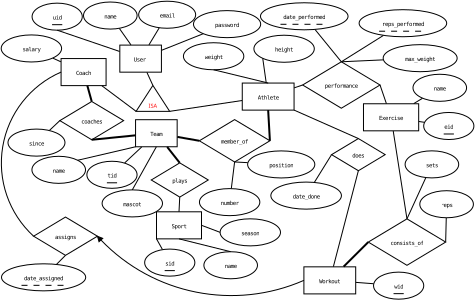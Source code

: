 <?xml version="1.0" encoding="UTF-8"?>
<dia:diagram xmlns:dia="http://www.lysator.liu.se/~alla/dia/">
  <dia:layer name="Background" visible="true" active="true">
    <dia:object type="ER - Entity" version="0" id="O0">
      <dia:attribute name="obj_pos">
        <dia:point val="6.167,2.259"/>
      </dia:attribute>
      <dia:attribute name="obj_bb">
        <dia:rectangle val="6.157,2.249;8.257,3.622"/>
      </dia:attribute>
      <dia:attribute name="elem_corner">
        <dia:point val="6.167,2.259"/>
      </dia:attribute>
      <dia:attribute name="elem_width">
        <dia:real val="2.08"/>
      </dia:attribute>
      <dia:attribute name="elem_height">
        <dia:real val="1.353"/>
      </dia:attribute>
      <dia:attribute name="border_width">
        <dia:real val="0.02"/>
      </dia:attribute>
      <dia:attribute name="border_color">
        <dia:color val="#000000"/>
      </dia:attribute>
      <dia:attribute name="inner_color">
        <dia:color val="#ffffff"/>
      </dia:attribute>
      <dia:attribute name="name">
        <dia:string>#User#</dia:string>
      </dia:attribute>
      <dia:attribute name="weak">
        <dia:boolean val="false"/>
      </dia:attribute>
      <dia:attribute name="associative">
        <dia:boolean val="false"/>
      </dia:attribute>
      <dia:attribute name="font">
        <dia:font family="monospace" style="0" name="Courier"/>
      </dia:attribute>
      <dia:attribute name="font_height">
        <dia:real val="0.353"/>
      </dia:attribute>
    </dia:object>
    <dia:object type="ER - Attribute" version="0" id="O1">
      <dia:attribute name="obj_pos">
        <dia:point val="4.351,0.105"/>
      </dia:attribute>
      <dia:attribute name="obj_bb">
        <dia:rectangle val="4.341,0.095;7.041,1.468"/>
      </dia:attribute>
      <dia:attribute name="elem_corner">
        <dia:point val="4.351,0.105"/>
      </dia:attribute>
      <dia:attribute name="elem_width">
        <dia:real val="2.68"/>
      </dia:attribute>
      <dia:attribute name="elem_height">
        <dia:real val="1.353"/>
      </dia:attribute>
      <dia:attribute name="border_width">
        <dia:real val="0.02"/>
      </dia:attribute>
      <dia:attribute name="border_color">
        <dia:color val="#000000"/>
      </dia:attribute>
      <dia:attribute name="inner_color">
        <dia:color val="#ffffff"/>
      </dia:attribute>
      <dia:attribute name="name">
        <dia:string>#name#</dia:string>
      </dia:attribute>
      <dia:attribute name="key">
        <dia:boolean val="false"/>
      </dia:attribute>
      <dia:attribute name="weak_key">
        <dia:boolean val="false"/>
      </dia:attribute>
      <dia:attribute name="derived">
        <dia:boolean val="false"/>
      </dia:attribute>
      <dia:attribute name="multivalued">
        <dia:boolean val="false"/>
      </dia:attribute>
      <dia:attribute name="font">
        <dia:font family="monospace" style="0" name="Courier"/>
      </dia:attribute>
      <dia:attribute name="font_height">
        <dia:real val="0.353"/>
      </dia:attribute>
    </dia:object>
    <dia:object type="ER - Attribute" version="0" id="O2">
      <dia:attribute name="obj_pos">
        <dia:point val="1.78,0.161"/>
      </dia:attribute>
      <dia:attribute name="obj_bb">
        <dia:rectangle val="1.77,0.151;4.3,1.524"/>
      </dia:attribute>
      <dia:attribute name="elem_corner">
        <dia:point val="1.78,0.161"/>
      </dia:attribute>
      <dia:attribute name="elem_width">
        <dia:real val="2.51"/>
      </dia:attribute>
      <dia:attribute name="elem_height">
        <dia:real val="1.353"/>
      </dia:attribute>
      <dia:attribute name="border_width">
        <dia:real val="0.02"/>
      </dia:attribute>
      <dia:attribute name="border_color">
        <dia:color val="#000000"/>
      </dia:attribute>
      <dia:attribute name="inner_color">
        <dia:color val="#ffffff"/>
      </dia:attribute>
      <dia:attribute name="name">
        <dia:string>#uid#</dia:string>
      </dia:attribute>
      <dia:attribute name="key">
        <dia:boolean val="true"/>
      </dia:attribute>
      <dia:attribute name="weak_key">
        <dia:boolean val="false"/>
      </dia:attribute>
      <dia:attribute name="derived">
        <dia:boolean val="false"/>
      </dia:attribute>
      <dia:attribute name="multivalued">
        <dia:boolean val="false"/>
      </dia:attribute>
      <dia:attribute name="font">
        <dia:font family="monospace" style="0" name="Courier"/>
      </dia:attribute>
      <dia:attribute name="font_height">
        <dia:real val="0.353"/>
      </dia:attribute>
    </dia:object>
    <dia:object type="ER - Attribute" version="0" id="O3">
      <dia:attribute name="obj_pos">
        <dia:point val="7.109,0.064"/>
      </dia:attribute>
      <dia:attribute name="obj_bb">
        <dia:rectangle val="7.099,0.054;9.969,1.427"/>
      </dia:attribute>
      <dia:attribute name="elem_corner">
        <dia:point val="7.109,0.064"/>
      </dia:attribute>
      <dia:attribute name="elem_width">
        <dia:real val="2.85"/>
      </dia:attribute>
      <dia:attribute name="elem_height">
        <dia:real val="1.353"/>
      </dia:attribute>
      <dia:attribute name="border_width">
        <dia:real val="0.02"/>
      </dia:attribute>
      <dia:attribute name="border_color">
        <dia:color val="#000000"/>
      </dia:attribute>
      <dia:attribute name="inner_color">
        <dia:color val="#ffffff"/>
      </dia:attribute>
      <dia:attribute name="name">
        <dia:string>#email#</dia:string>
      </dia:attribute>
      <dia:attribute name="key">
        <dia:boolean val="false"/>
      </dia:attribute>
      <dia:attribute name="weak_key">
        <dia:boolean val="false"/>
      </dia:attribute>
      <dia:attribute name="derived">
        <dia:boolean val="false"/>
      </dia:attribute>
      <dia:attribute name="multivalued">
        <dia:boolean val="false"/>
      </dia:attribute>
      <dia:attribute name="font">
        <dia:font family="monospace" style="0" name="Courier"/>
      </dia:attribute>
      <dia:attribute name="font_height">
        <dia:real val="0.353"/>
      </dia:attribute>
    </dia:object>
    <dia:object type="Standard - Line" version="0" id="O4">
      <dia:attribute name="obj_pos">
        <dia:point val="6.724,2.249"/>
      </dia:attribute>
      <dia:attribute name="obj_bb">
        <dia:rectangle val="6.131,1.412;6.738,2.263"/>
      </dia:attribute>
      <dia:attribute name="conn_endpoints">
        <dia:point val="6.724,2.249"/>
        <dia:point val="6.145,1.426"/>
      </dia:attribute>
      <dia:attribute name="numcp">
        <dia:int val="1"/>
      </dia:attribute>
      <dia:attribute name="line_width">
        <dia:real val="0.02"/>
      </dia:attribute>
      <dia:connections>
        <dia:connection handle="0" to="O0" connection="8"/>
        <dia:connection handle="1" to="O1" connection="8"/>
      </dia:connections>
    </dia:object>
    <dia:object type="Standard - Line" version="0" id="O5">
      <dia:attribute name="obj_pos">
        <dia:point val="6.158,2.578"/>
      </dia:attribute>
      <dia:attribute name="obj_bb">
        <dia:rectangle val="3.023,1.502;6.17,2.591"/>
      </dia:attribute>
      <dia:attribute name="conn_endpoints">
        <dia:point val="6.158,2.578"/>
        <dia:point val="3.035,1.514"/>
      </dia:attribute>
      <dia:attribute name="numcp">
        <dia:int val="1"/>
      </dia:attribute>
      <dia:attribute name="line_width">
        <dia:real val="0.02"/>
      </dia:attribute>
      <dia:connections>
        <dia:connection handle="0" to="O0" connection="8"/>
        <dia:connection handle="1" to="O2" connection="6"/>
      </dia:connections>
    </dia:object>
    <dia:object type="Standard - Line" version="0" id="O6">
      <dia:attribute name="obj_pos">
        <dia:point val="7.622,2.249"/>
      </dia:attribute>
      <dia:attribute name="obj_bb">
        <dia:rectangle val="7.608,1.386;8.15,2.263"/>
      </dia:attribute>
      <dia:attribute name="conn_endpoints">
        <dia:point val="7.622,2.249"/>
        <dia:point val="8.136,1.399"/>
      </dia:attribute>
      <dia:attribute name="numcp">
        <dia:int val="1"/>
      </dia:attribute>
      <dia:attribute name="line_width">
        <dia:real val="0.02"/>
      </dia:attribute>
      <dia:connections>
        <dia:connection handle="0" to="O0" connection="8"/>
        <dia:connection handle="1" to="O3" connection="8"/>
      </dia:connections>
    </dia:object>
    <dia:object type="Flowchart - Extract" version="1" id="O7">
      <dia:attribute name="obj_pos">
        <dia:point val="6.981,4.275"/>
      </dia:attribute>
      <dia:attribute name="obj_bb">
        <dia:rectangle val="6.963,4.257;8.677,5.581"/>
      </dia:attribute>
      <dia:attribute name="meta">
        <dia:composite type="dict"/>
      </dia:attribute>
      <dia:attribute name="elem_corner">
        <dia:point val="6.981,4.275"/>
      </dia:attribute>
      <dia:attribute name="elem_width">
        <dia:real val="1.678"/>
      </dia:attribute>
      <dia:attribute name="elem_height">
        <dia:real val="1.296"/>
      </dia:attribute>
      <dia:attribute name="line_width">
        <dia:real val="0.02"/>
      </dia:attribute>
      <dia:attribute name="line_colour">
        <dia:color val="#000000"/>
      </dia:attribute>
      <dia:attribute name="fill_colour">
        <dia:color val="#ffffff"/>
      </dia:attribute>
      <dia:attribute name="show_background">
        <dia:boolean val="true"/>
      </dia:attribute>
      <dia:attribute name="line_style">
        <dia:enum val="0"/>
        <dia:real val="1"/>
      </dia:attribute>
      <dia:attribute name="padding">
        <dia:real val="0.1"/>
      </dia:attribute>
      <dia:attribute name="text">
        <dia:composite type="text">
          <dia:attribute name="string">
            <dia:string>#ISA#</dia:string>
          </dia:attribute>
          <dia:attribute name="font">
            <dia:font family="sans" style="0" name="Helvetica"/>
          </dia:attribute>
          <dia:attribute name="height">
            <dia:real val="0.353"/>
          </dia:attribute>
          <dia:attribute name="pos">
            <dia:point val="7.82,5.335"/>
          </dia:attribute>
          <dia:attribute name="color">
            <dia:color val="#ff0000"/>
          </dia:attribute>
          <dia:attribute name="alignment">
            <dia:enum val="1"/>
          </dia:attribute>
        </dia:composite>
      </dia:attribute>
      <dia:attribute name="flip_horizontal">
        <dia:boolean val="false"/>
      </dia:attribute>
      <dia:attribute name="flip_vertical">
        <dia:boolean val="false"/>
      </dia:attribute>
      <dia:attribute name="subscale">
        <dia:real val="0.342"/>
      </dia:attribute>
    </dia:object>
    <dia:object type="Standard - Line" version="0" id="O8">
      <dia:attribute name="obj_pos">
        <dia:point val="7.521,3.622"/>
      </dia:attribute>
      <dia:attribute name="obj_bb">
        <dia:rectangle val="7.508,3.608;7.833,4.288"/>
      </dia:attribute>
      <dia:attribute name="conn_endpoints">
        <dia:point val="7.521,3.622"/>
        <dia:point val="7.82,4.275"/>
      </dia:attribute>
      <dia:attribute name="numcp">
        <dia:int val="1"/>
      </dia:attribute>
      <dia:attribute name="line_width">
        <dia:real val="0.02"/>
      </dia:attribute>
      <dia:connections>
        <dia:connection handle="0" to="O0" connection="8"/>
        <dia:connection handle="1" to="O7" connection="8"/>
      </dia:connections>
    </dia:object>
    <dia:object type="ER - Entity" version="0" id="O9">
      <dia:attribute name="obj_pos">
        <dia:point val="3.23,2.932"/>
      </dia:attribute>
      <dia:attribute name="obj_bb">
        <dia:rectangle val="3.22,2.922;5.49,4.294"/>
      </dia:attribute>
      <dia:attribute name="elem_corner">
        <dia:point val="3.23,2.932"/>
      </dia:attribute>
      <dia:attribute name="elem_width">
        <dia:real val="2.25"/>
      </dia:attribute>
      <dia:attribute name="elem_height">
        <dia:real val="1.353"/>
      </dia:attribute>
      <dia:attribute name="border_width">
        <dia:real val="0.02"/>
      </dia:attribute>
      <dia:attribute name="border_color">
        <dia:color val="#000000"/>
      </dia:attribute>
      <dia:attribute name="inner_color">
        <dia:color val="#ffffff"/>
      </dia:attribute>
      <dia:attribute name="name">
        <dia:string>#Coach#</dia:string>
      </dia:attribute>
      <dia:attribute name="weak">
        <dia:boolean val="false"/>
      </dia:attribute>
      <dia:attribute name="associative">
        <dia:boolean val="false"/>
      </dia:attribute>
      <dia:attribute name="font">
        <dia:font family="monospace" style="0" name="Courier"/>
      </dia:attribute>
      <dia:attribute name="font_height">
        <dia:real val="0.353"/>
      </dia:attribute>
    </dia:object>
    <dia:object type="Standard - Line" version="0" id="O10">
      <dia:attribute name="obj_pos">
        <dia:point val="5.273,4.295"/>
      </dia:attribute>
      <dia:attribute name="obj_bb">
        <dia:rectangle val="5.259,4.281;6.995,5.585"/>
      </dia:attribute>
      <dia:attribute name="conn_endpoints">
        <dia:point val="5.273,4.295"/>
        <dia:point val="6.981,5.571"/>
      </dia:attribute>
      <dia:attribute name="numcp">
        <dia:int val="1"/>
      </dia:attribute>
      <dia:attribute name="line_width">
        <dia:real val="0.02"/>
      </dia:attribute>
      <dia:connections>
        <dia:connection handle="0" to="O9" connection="8"/>
        <dia:connection handle="1" to="O7" connection="0"/>
      </dia:connections>
    </dia:object>
    <dia:object type="ER - Attribute" version="0" id="O11">
      <dia:attribute name="obj_pos">
        <dia:point val="0.236,1.75"/>
      </dia:attribute>
      <dia:attribute name="obj_bb">
        <dia:rectangle val="0.226,1.74;3.266,3.113"/>
      </dia:attribute>
      <dia:attribute name="elem_corner">
        <dia:point val="0.236,1.75"/>
      </dia:attribute>
      <dia:attribute name="elem_width">
        <dia:real val="3.02"/>
      </dia:attribute>
      <dia:attribute name="elem_height">
        <dia:real val="1.353"/>
      </dia:attribute>
      <dia:attribute name="border_width">
        <dia:real val="0.02"/>
      </dia:attribute>
      <dia:attribute name="border_color">
        <dia:color val="#000000"/>
      </dia:attribute>
      <dia:attribute name="inner_color">
        <dia:color val="#ffffff"/>
      </dia:attribute>
      <dia:attribute name="name">
        <dia:string>#salary#</dia:string>
      </dia:attribute>
      <dia:attribute name="key">
        <dia:boolean val="false"/>
      </dia:attribute>
      <dia:attribute name="weak_key">
        <dia:boolean val="false"/>
      </dia:attribute>
      <dia:attribute name="derived">
        <dia:boolean val="false"/>
      </dia:attribute>
      <dia:attribute name="multivalued">
        <dia:boolean val="false"/>
      </dia:attribute>
      <dia:attribute name="font">
        <dia:font family="monospace" style="0" name="Courier"/>
      </dia:attribute>
      <dia:attribute name="font_height">
        <dia:real val="0.353"/>
      </dia:attribute>
    </dia:object>
    <dia:object type="Standard - Line" version="0" id="O12">
      <dia:attribute name="obj_pos">
        <dia:point val="2.816,2.911"/>
      </dia:attribute>
      <dia:attribute name="obj_bb">
        <dia:rectangle val="2.803,2.898;3.232,3.107"/>
      </dia:attribute>
      <dia:attribute name="conn_endpoints">
        <dia:point val="2.816,2.911"/>
        <dia:point val="3.219,3.094"/>
      </dia:attribute>
      <dia:attribute name="numcp">
        <dia:int val="1"/>
      </dia:attribute>
      <dia:attribute name="line_width">
        <dia:real val="0.02"/>
      </dia:attribute>
      <dia:connections>
        <dia:connection handle="0" to="O11" connection="8"/>
        <dia:connection handle="1" to="O9" connection="8"/>
      </dia:connections>
    </dia:object>
    <dia:object type="ER - Entity" version="0" id="O13">
      <dia:attribute name="obj_pos">
        <dia:point val="12.289,4.157"/>
      </dia:attribute>
      <dia:attribute name="obj_bb">
        <dia:rectangle val="12.279,4.147;14.889,5.519"/>
      </dia:attribute>
      <dia:attribute name="elem_corner">
        <dia:point val="12.289,4.157"/>
      </dia:attribute>
      <dia:attribute name="elem_width">
        <dia:real val="2.59"/>
      </dia:attribute>
      <dia:attribute name="elem_height">
        <dia:real val="1.353"/>
      </dia:attribute>
      <dia:attribute name="border_width">
        <dia:real val="0.02"/>
      </dia:attribute>
      <dia:attribute name="border_color">
        <dia:color val="#000000"/>
      </dia:attribute>
      <dia:attribute name="inner_color">
        <dia:color val="#ffffff"/>
      </dia:attribute>
      <dia:attribute name="name">
        <dia:string>#Athlete#</dia:string>
      </dia:attribute>
      <dia:attribute name="weak">
        <dia:boolean val="false"/>
      </dia:attribute>
      <dia:attribute name="associative">
        <dia:boolean val="false"/>
      </dia:attribute>
      <dia:attribute name="font">
        <dia:font family="monospace" style="0" name="Courier"/>
      </dia:attribute>
      <dia:attribute name="font_height">
        <dia:real val="0.353"/>
      </dia:attribute>
    </dia:object>
    <dia:object type="Standard - Line" version="0" id="O14">
      <dia:attribute name="obj_pos">
        <dia:point val="8.659,5.571"/>
      </dia:attribute>
      <dia:attribute name="obj_bb">
        <dia:rectangle val="8.648,5.017;12.291,5.582"/>
      </dia:attribute>
      <dia:attribute name="conn_endpoints">
        <dia:point val="8.659,5.571"/>
        <dia:point val="12.28,5.029"/>
      </dia:attribute>
      <dia:attribute name="numcp">
        <dia:int val="1"/>
      </dia:attribute>
      <dia:attribute name="line_width">
        <dia:real val="0.02"/>
      </dia:attribute>
      <dia:connections>
        <dia:connection handle="0" to="O7" connection="4"/>
        <dia:connection handle="1" to="O13" connection="8"/>
      </dia:connections>
    </dia:object>
    <dia:object type="ER - Attribute" version="0" id="O15">
      <dia:attribute name="obj_pos">
        <dia:point val="12.871,1.765"/>
      </dia:attribute>
      <dia:attribute name="obj_bb">
        <dia:rectangle val="12.861,1.755;15.901,3.128"/>
      </dia:attribute>
      <dia:attribute name="elem_corner">
        <dia:point val="12.871,1.765"/>
      </dia:attribute>
      <dia:attribute name="elem_width">
        <dia:real val="3.02"/>
      </dia:attribute>
      <dia:attribute name="elem_height">
        <dia:real val="1.353"/>
      </dia:attribute>
      <dia:attribute name="border_width">
        <dia:real val="0.02"/>
      </dia:attribute>
      <dia:attribute name="border_color">
        <dia:color val="#000000"/>
      </dia:attribute>
      <dia:attribute name="inner_color">
        <dia:color val="#ffffff"/>
      </dia:attribute>
      <dia:attribute name="name">
        <dia:string>#height#</dia:string>
      </dia:attribute>
      <dia:attribute name="key">
        <dia:boolean val="false"/>
      </dia:attribute>
      <dia:attribute name="weak_key">
        <dia:boolean val="false"/>
      </dia:attribute>
      <dia:attribute name="derived">
        <dia:boolean val="false"/>
      </dia:attribute>
      <dia:attribute name="multivalued">
        <dia:boolean val="false"/>
      </dia:attribute>
      <dia:attribute name="font">
        <dia:font family="monospace" style="0" name="Courier"/>
      </dia:attribute>
      <dia:attribute name="font_height">
        <dia:real val="0.353"/>
      </dia:attribute>
    </dia:object>
    <dia:object type="ER - Attribute" version="0" id="O16">
      <dia:attribute name="obj_pos">
        <dia:point val="9.347,2.14"/>
      </dia:attribute>
      <dia:attribute name="obj_bb">
        <dia:rectangle val="9.337,2.13;12.377,3.503"/>
      </dia:attribute>
      <dia:attribute name="elem_corner">
        <dia:point val="9.347,2.14"/>
      </dia:attribute>
      <dia:attribute name="elem_width">
        <dia:real val="3.02"/>
      </dia:attribute>
      <dia:attribute name="elem_height">
        <dia:real val="1.353"/>
      </dia:attribute>
      <dia:attribute name="border_width">
        <dia:real val="0.02"/>
      </dia:attribute>
      <dia:attribute name="border_color">
        <dia:color val="#000000"/>
      </dia:attribute>
      <dia:attribute name="inner_color">
        <dia:color val="#ffffff"/>
      </dia:attribute>
      <dia:attribute name="name">
        <dia:string>#weight#</dia:string>
      </dia:attribute>
      <dia:attribute name="key">
        <dia:boolean val="false"/>
      </dia:attribute>
      <dia:attribute name="weak_key">
        <dia:boolean val="false"/>
      </dia:attribute>
      <dia:attribute name="derived">
        <dia:boolean val="false"/>
      </dia:attribute>
      <dia:attribute name="multivalued">
        <dia:boolean val="false"/>
      </dia:attribute>
      <dia:attribute name="font">
        <dia:font family="monospace" style="0" name="Courier"/>
      </dia:attribute>
      <dia:attribute name="font_height">
        <dia:real val="0.353"/>
      </dia:attribute>
    </dia:object>
    <dia:object type="Standard - Line" version="0" id="O17">
      <dia:attribute name="obj_pos">
        <dia:point val="13.487,4.147"/>
      </dia:attribute>
      <dia:attribute name="obj_bb">
        <dia:rectangle val="13.302,2.908;13.498,4.158"/>
      </dia:attribute>
      <dia:attribute name="conn_endpoints">
        <dia:point val="13.487,4.147"/>
        <dia:point val="13.313,2.92"/>
      </dia:attribute>
      <dia:attribute name="numcp">
        <dia:int val="1"/>
      </dia:attribute>
      <dia:attribute name="line_width">
        <dia:real val="0.02"/>
      </dia:attribute>
      <dia:connections>
        <dia:connection handle="0" to="O13" connection="8"/>
        <dia:connection handle="1" to="O15" connection="5"/>
      </dia:connections>
    </dia:object>
    <dia:object type="Standard - Line" version="0" id="O18">
      <dia:attribute name="obj_pos">
        <dia:point val="13.584,4.157"/>
      </dia:attribute>
      <dia:attribute name="obj_bb">
        <dia:rectangle val="10.845,3.481;13.596,4.169"/>
      </dia:attribute>
      <dia:attribute name="conn_endpoints">
        <dia:point val="13.584,4.157"/>
        <dia:point val="10.857,3.493"/>
      </dia:attribute>
      <dia:attribute name="numcp">
        <dia:int val="1"/>
      </dia:attribute>
      <dia:attribute name="line_width">
        <dia:real val="0.02"/>
      </dia:attribute>
      <dia:connections>
        <dia:connection handle="0" to="O13" connection="1"/>
        <dia:connection handle="1" to="O16" connection="6"/>
      </dia:connections>
    </dia:object>
    <dia:object type="ER - Entity" version="0" id="O19">
      <dia:attribute name="obj_pos">
        <dia:point val="6.954,5.989"/>
      </dia:attribute>
      <dia:attribute name="obj_bb">
        <dia:rectangle val="6.944,5.979;9.044,7.352"/>
      </dia:attribute>
      <dia:attribute name="elem_corner">
        <dia:point val="6.954,5.989"/>
      </dia:attribute>
      <dia:attribute name="elem_width">
        <dia:real val="2.08"/>
      </dia:attribute>
      <dia:attribute name="elem_height">
        <dia:real val="1.353"/>
      </dia:attribute>
      <dia:attribute name="border_width">
        <dia:real val="0.02"/>
      </dia:attribute>
      <dia:attribute name="border_color">
        <dia:color val="#000000"/>
      </dia:attribute>
      <dia:attribute name="inner_color">
        <dia:color val="#ffffff"/>
      </dia:attribute>
      <dia:attribute name="name">
        <dia:string>#Team#</dia:string>
      </dia:attribute>
      <dia:attribute name="weak">
        <dia:boolean val="false"/>
      </dia:attribute>
      <dia:attribute name="associative">
        <dia:boolean val="false"/>
      </dia:attribute>
      <dia:attribute name="font">
        <dia:font family="monospace" style="0" name="Courier"/>
      </dia:attribute>
      <dia:attribute name="font_height">
        <dia:real val="0.353"/>
      </dia:attribute>
    </dia:object>
    <dia:object type="ER - Relationship" version="0" id="O20">
      <dia:attribute name="obj_pos">
        <dia:point val="3.167,5.078"/>
      </dia:attribute>
      <dia:attribute name="obj_bb">
        <dia:rectangle val="2.857,5.068;6.667,7.002"/>
      </dia:attribute>
      <dia:attribute name="elem_corner">
        <dia:point val="3.167,5.078"/>
      </dia:attribute>
      <dia:attribute name="elem_width">
        <dia:real val="3.19"/>
      </dia:attribute>
      <dia:attribute name="elem_height">
        <dia:real val="1.914"/>
      </dia:attribute>
      <dia:attribute name="border_width">
        <dia:real val="0.02"/>
      </dia:attribute>
      <dia:attribute name="border_color">
        <dia:color val="#000000"/>
      </dia:attribute>
      <dia:attribute name="inner_color">
        <dia:color val="#ffffff"/>
      </dia:attribute>
      <dia:attribute name="name">
        <dia:string>#coaches#</dia:string>
      </dia:attribute>
      <dia:attribute name="left_card">
        <dia:string>##</dia:string>
      </dia:attribute>
      <dia:attribute name="right_card">
        <dia:string>##</dia:string>
      </dia:attribute>
      <dia:attribute name="identifying">
        <dia:boolean val="false"/>
      </dia:attribute>
      <dia:attribute name="rotated">
        <dia:boolean val="false"/>
      </dia:attribute>
      <dia:attribute name="font">
        <dia:font family="monospace" style="0" name="Courier"/>
      </dia:attribute>
      <dia:attribute name="font_height">
        <dia:real val="0.353"/>
      </dia:attribute>
    </dia:object>
    <dia:object type="ER - Attribute" version="0" id="O21">
      <dia:attribute name="obj_pos">
        <dia:point val="0.575,6.458"/>
      </dia:attribute>
      <dia:attribute name="obj_bb">
        <dia:rectangle val="0.565,6.448;3.435,7.82"/>
      </dia:attribute>
      <dia:attribute name="elem_corner">
        <dia:point val="0.575,6.458"/>
      </dia:attribute>
      <dia:attribute name="elem_width">
        <dia:real val="2.85"/>
      </dia:attribute>
      <dia:attribute name="elem_height">
        <dia:real val="1.353"/>
      </dia:attribute>
      <dia:attribute name="border_width">
        <dia:real val="0.02"/>
      </dia:attribute>
      <dia:attribute name="border_color">
        <dia:color val="#000000"/>
      </dia:attribute>
      <dia:attribute name="inner_color">
        <dia:color val="#ffffff"/>
      </dia:attribute>
      <dia:attribute name="name">
        <dia:string>#since#</dia:string>
      </dia:attribute>
      <dia:attribute name="key">
        <dia:boolean val="false"/>
      </dia:attribute>
      <dia:attribute name="weak_key">
        <dia:boolean val="false"/>
      </dia:attribute>
      <dia:attribute name="derived">
        <dia:boolean val="false"/>
      </dia:attribute>
      <dia:attribute name="multivalued">
        <dia:boolean val="false"/>
      </dia:attribute>
      <dia:attribute name="font">
        <dia:font family="monospace" style="0" name="Courier"/>
      </dia:attribute>
      <dia:attribute name="font_height">
        <dia:real val="0.353"/>
      </dia:attribute>
    </dia:object>
    <dia:object type="Standard - Line" version="0" id="O22">
      <dia:attribute name="obj_pos">
        <dia:point val="2.649,6.523"/>
      </dia:attribute>
      <dia:attribute name="obj_bb">
        <dia:rectangle val="2.635,6.021;3.181,6.537"/>
      </dia:attribute>
      <dia:attribute name="conn_endpoints">
        <dia:point val="2.649,6.523"/>
        <dia:point val="3.167,6.035"/>
      </dia:attribute>
      <dia:attribute name="numcp">
        <dia:int val="1"/>
      </dia:attribute>
      <dia:attribute name="line_width">
        <dia:real val="0.02"/>
      </dia:attribute>
      <dia:connections>
        <dia:connection handle="0" to="O21" connection="8"/>
        <dia:connection handle="1" to="O20" connection="0"/>
      </dia:connections>
    </dia:object>
    <dia:object type="ER - Relationship" version="0" id="O23">
      <dia:attribute name="obj_pos">
        <dia:point val="10.141,5.984"/>
      </dia:attribute>
      <dia:attribute name="obj_bb">
        <dia:rectangle val="9.831,5.974;13.981,8.112"/>
      </dia:attribute>
      <dia:attribute name="elem_corner">
        <dia:point val="10.141,5.984"/>
      </dia:attribute>
      <dia:attribute name="elem_width">
        <dia:real val="3.53"/>
      </dia:attribute>
      <dia:attribute name="elem_height">
        <dia:real val="2.118"/>
      </dia:attribute>
      <dia:attribute name="border_width">
        <dia:real val="0.02"/>
      </dia:attribute>
      <dia:attribute name="border_color">
        <dia:color val="#000000"/>
      </dia:attribute>
      <dia:attribute name="inner_color">
        <dia:color val="#ffffff"/>
      </dia:attribute>
      <dia:attribute name="name">
        <dia:string>#member_of#</dia:string>
      </dia:attribute>
      <dia:attribute name="left_card">
        <dia:string>##</dia:string>
      </dia:attribute>
      <dia:attribute name="right_card">
        <dia:string>##</dia:string>
      </dia:attribute>
      <dia:attribute name="identifying">
        <dia:boolean val="false"/>
      </dia:attribute>
      <dia:attribute name="rotated">
        <dia:boolean val="false"/>
      </dia:attribute>
      <dia:attribute name="font">
        <dia:font family="monospace" style="0" name="Courier"/>
      </dia:attribute>
      <dia:attribute name="font_height">
        <dia:real val="0.353"/>
      </dia:attribute>
    </dia:object>
    <dia:object type="ER - Attribute" version="0" id="O24">
      <dia:attribute name="obj_pos">
        <dia:point val="12.557,7.549"/>
      </dia:attribute>
      <dia:attribute name="obj_bb">
        <dia:rectangle val="12.547,7.539;15.927,8.912"/>
      </dia:attribute>
      <dia:attribute name="elem_corner">
        <dia:point val="12.557,7.549"/>
      </dia:attribute>
      <dia:attribute name="elem_width">
        <dia:real val="3.36"/>
      </dia:attribute>
      <dia:attribute name="elem_height">
        <dia:real val="1.353"/>
      </dia:attribute>
      <dia:attribute name="border_width">
        <dia:real val="0.02"/>
      </dia:attribute>
      <dia:attribute name="border_color">
        <dia:color val="#000000"/>
      </dia:attribute>
      <dia:attribute name="inner_color">
        <dia:color val="#ffffff"/>
      </dia:attribute>
      <dia:attribute name="name">
        <dia:string>#position#</dia:string>
      </dia:attribute>
      <dia:attribute name="key">
        <dia:boolean val="false"/>
      </dia:attribute>
      <dia:attribute name="weak_key">
        <dia:boolean val="false"/>
      </dia:attribute>
      <dia:attribute name="derived">
        <dia:boolean val="false"/>
      </dia:attribute>
      <dia:attribute name="multivalued">
        <dia:boolean val="false"/>
      </dia:attribute>
      <dia:attribute name="font">
        <dia:font family="monospace" style="0" name="Courier"/>
      </dia:attribute>
      <dia:attribute name="font_height">
        <dia:real val="0.353"/>
      </dia:attribute>
    </dia:object>
    <dia:object type="Standard - Line" version="0" id="O25">
      <dia:attribute name="obj_pos">
        <dia:point val="11.906,8.102"/>
      </dia:attribute>
      <dia:attribute name="obj_bb">
        <dia:rectangle val="11.895,8.092;12.572,8.147"/>
      </dia:attribute>
      <dia:attribute name="conn_endpoints">
        <dia:point val="11.906,8.102"/>
        <dia:point val="12.561,8.137"/>
      </dia:attribute>
      <dia:attribute name="numcp">
        <dia:int val="1"/>
      </dia:attribute>
      <dia:attribute name="line_width">
        <dia:real val="0.02"/>
      </dia:attribute>
      <dia:connections>
        <dia:connection handle="0" to="O23" connection="6"/>
        <dia:connection handle="1" to="O24" connection="8"/>
      </dia:connections>
    </dia:object>
    <dia:object type="ER - Attribute" version="0" id="O26">
      <dia:attribute name="obj_pos">
        <dia:point val="10.148,9.434"/>
      </dia:attribute>
      <dia:attribute name="obj_bb">
        <dia:rectangle val="10.138,9.424;13.178,10.797"/>
      </dia:attribute>
      <dia:attribute name="elem_corner">
        <dia:point val="10.148,9.434"/>
      </dia:attribute>
      <dia:attribute name="elem_width">
        <dia:real val="3.02"/>
      </dia:attribute>
      <dia:attribute name="elem_height">
        <dia:real val="1.353"/>
      </dia:attribute>
      <dia:attribute name="border_width">
        <dia:real val="0.02"/>
      </dia:attribute>
      <dia:attribute name="border_color">
        <dia:color val="#000000"/>
      </dia:attribute>
      <dia:attribute name="inner_color">
        <dia:color val="#ffffff"/>
      </dia:attribute>
      <dia:attribute name="name">
        <dia:string>#number#</dia:string>
      </dia:attribute>
      <dia:attribute name="key">
        <dia:boolean val="false"/>
      </dia:attribute>
      <dia:attribute name="weak_key">
        <dia:boolean val="false"/>
      </dia:attribute>
      <dia:attribute name="derived">
        <dia:boolean val="false"/>
      </dia:attribute>
      <dia:attribute name="multivalued">
        <dia:boolean val="false"/>
      </dia:attribute>
      <dia:attribute name="font">
        <dia:font family="monospace" style="0" name="Courier"/>
      </dia:attribute>
      <dia:attribute name="font_height">
        <dia:real val="0.353"/>
      </dia:attribute>
    </dia:object>
    <dia:object type="Standard - Line" version="0" id="O27">
      <dia:attribute name="obj_pos">
        <dia:point val="11.906,8.102"/>
      </dia:attribute>
      <dia:attribute name="obj_bb">
        <dia:rectangle val="11.731,8.091;11.917,9.437"/>
      </dia:attribute>
      <dia:attribute name="conn_endpoints">
        <dia:point val="11.906,8.102"/>
        <dia:point val="11.742,9.426"/>
      </dia:attribute>
      <dia:attribute name="numcp">
        <dia:int val="1"/>
      </dia:attribute>
      <dia:attribute name="line_width">
        <dia:real val="0.02"/>
      </dia:attribute>
      <dia:connections>
        <dia:connection handle="0" to="O23" connection="6"/>
        <dia:connection handle="1" to="O26" connection="8"/>
      </dia:connections>
    </dia:object>
    <dia:object type="ER - Entity" version="0" id="O28">
      <dia:attribute name="obj_pos">
        <dia:point val="15.371,13.346"/>
      </dia:attribute>
      <dia:attribute name="obj_bb">
        <dia:rectangle val="15.361,13.336;17.971,14.709"/>
      </dia:attribute>
      <dia:attribute name="elem_corner">
        <dia:point val="15.371,13.346"/>
      </dia:attribute>
      <dia:attribute name="elem_width">
        <dia:real val="2.59"/>
      </dia:attribute>
      <dia:attribute name="elem_height">
        <dia:real val="1.353"/>
      </dia:attribute>
      <dia:attribute name="border_width">
        <dia:real val="0.02"/>
      </dia:attribute>
      <dia:attribute name="border_color">
        <dia:color val="#000000"/>
      </dia:attribute>
      <dia:attribute name="inner_color">
        <dia:color val="#ffffff"/>
      </dia:attribute>
      <dia:attribute name="name">
        <dia:string>#Workout#</dia:string>
      </dia:attribute>
      <dia:attribute name="weak">
        <dia:boolean val="false"/>
      </dia:attribute>
      <dia:attribute name="associative">
        <dia:boolean val="false"/>
      </dia:attribute>
      <dia:attribute name="font">
        <dia:font family="monospace" style="0" name="Courier"/>
      </dia:attribute>
      <dia:attribute name="font_height">
        <dia:real val="0.353"/>
      </dia:attribute>
    </dia:object>
    <dia:object type="ER - Entity" version="0" id="O29">
      <dia:attribute name="obj_pos">
        <dia:point val="18.35,5.192"/>
      </dia:attribute>
      <dia:attribute name="obj_bb">
        <dia:rectangle val="18.34,5.182;21.12,6.555"/>
      </dia:attribute>
      <dia:attribute name="elem_corner">
        <dia:point val="18.35,5.192"/>
      </dia:attribute>
      <dia:attribute name="elem_width">
        <dia:real val="2.76"/>
      </dia:attribute>
      <dia:attribute name="elem_height">
        <dia:real val="1.353"/>
      </dia:attribute>
      <dia:attribute name="border_width">
        <dia:real val="0.02"/>
      </dia:attribute>
      <dia:attribute name="border_color">
        <dia:color val="#000000"/>
      </dia:attribute>
      <dia:attribute name="inner_color">
        <dia:color val="#ffffff"/>
      </dia:attribute>
      <dia:attribute name="name">
        <dia:string>#Exercise#</dia:string>
      </dia:attribute>
      <dia:attribute name="weak">
        <dia:boolean val="false"/>
      </dia:attribute>
      <dia:attribute name="associative">
        <dia:boolean val="false"/>
      </dia:attribute>
      <dia:attribute name="font">
        <dia:font family="monospace" style="0" name="Courier"/>
      </dia:attribute>
      <dia:attribute name="font_height">
        <dia:real val="0.353"/>
      </dia:attribute>
    </dia:object>
    <dia:object type="ER - Attribute" version="0" id="O30">
      <dia:attribute name="obj_pos">
        <dia:point val="20.825,3.717"/>
      </dia:attribute>
      <dia:attribute name="obj_bb">
        <dia:rectangle val="20.815,3.707;23.515,5.08"/>
      </dia:attribute>
      <dia:attribute name="elem_corner">
        <dia:point val="20.825,3.717"/>
      </dia:attribute>
      <dia:attribute name="elem_width">
        <dia:real val="2.68"/>
      </dia:attribute>
      <dia:attribute name="elem_height">
        <dia:real val="1.353"/>
      </dia:attribute>
      <dia:attribute name="border_width">
        <dia:real val="0.02"/>
      </dia:attribute>
      <dia:attribute name="border_color">
        <dia:color val="#000000"/>
      </dia:attribute>
      <dia:attribute name="inner_color">
        <dia:color val="#ffffff"/>
      </dia:attribute>
      <dia:attribute name="name">
        <dia:string>#name#</dia:string>
      </dia:attribute>
      <dia:attribute name="key">
        <dia:boolean val="false"/>
      </dia:attribute>
      <dia:attribute name="weak_key">
        <dia:boolean val="false"/>
      </dia:attribute>
      <dia:attribute name="derived">
        <dia:boolean val="false"/>
      </dia:attribute>
      <dia:attribute name="multivalued">
        <dia:boolean val="false"/>
      </dia:attribute>
      <dia:attribute name="font">
        <dia:font family="monospace" style="0" name="Courier"/>
      </dia:attribute>
      <dia:attribute name="font_height">
        <dia:real val="0.353"/>
      </dia:attribute>
    </dia:object>
    <dia:object type="ER - Attribute" version="0" id="O31">
      <dia:attribute name="obj_pos">
        <dia:point val="21.166,9.539"/>
      </dia:attribute>
      <dia:attribute name="obj_bb">
        <dia:rectangle val="21.156,9.529;23.856,10.902"/>
      </dia:attribute>
      <dia:attribute name="elem_corner">
        <dia:point val="21.166,9.539"/>
      </dia:attribute>
      <dia:attribute name="elem_width">
        <dia:real val="2.68"/>
      </dia:attribute>
      <dia:attribute name="elem_height">
        <dia:real val="1.353"/>
      </dia:attribute>
      <dia:attribute name="border_width">
        <dia:real val="0.02"/>
      </dia:attribute>
      <dia:attribute name="border_color">
        <dia:color val="#000000"/>
      </dia:attribute>
      <dia:attribute name="inner_color">
        <dia:color val="#ffffff"/>
      </dia:attribute>
      <dia:attribute name="name">
        <dia:string>#reps#</dia:string>
      </dia:attribute>
      <dia:attribute name="key">
        <dia:boolean val="false"/>
      </dia:attribute>
      <dia:attribute name="weak_key">
        <dia:boolean val="false"/>
      </dia:attribute>
      <dia:attribute name="derived">
        <dia:boolean val="false"/>
      </dia:attribute>
      <dia:attribute name="multivalued">
        <dia:boolean val="false"/>
      </dia:attribute>
      <dia:attribute name="font">
        <dia:font family="monospace" style="0" name="Courier"/>
      </dia:attribute>
      <dia:attribute name="font_height">
        <dia:real val="0.353"/>
      </dia:attribute>
    </dia:object>
    <dia:object type="ER - Attribute" version="0" id="O32">
      <dia:attribute name="obj_pos">
        <dia:point val="20.431,7.546"/>
      </dia:attribute>
      <dia:attribute name="obj_bb">
        <dia:rectangle val="20.421,7.536;23.121,8.909"/>
      </dia:attribute>
      <dia:attribute name="elem_corner">
        <dia:point val="20.431,7.546"/>
      </dia:attribute>
      <dia:attribute name="elem_width">
        <dia:real val="2.68"/>
      </dia:attribute>
      <dia:attribute name="elem_height">
        <dia:real val="1.353"/>
      </dia:attribute>
      <dia:attribute name="border_width">
        <dia:real val="0.02"/>
      </dia:attribute>
      <dia:attribute name="border_color">
        <dia:color val="#000000"/>
      </dia:attribute>
      <dia:attribute name="inner_color">
        <dia:color val="#ffffff"/>
      </dia:attribute>
      <dia:attribute name="name">
        <dia:string>#sets#</dia:string>
      </dia:attribute>
      <dia:attribute name="key">
        <dia:boolean val="false"/>
      </dia:attribute>
      <dia:attribute name="weak_key">
        <dia:boolean val="false"/>
      </dia:attribute>
      <dia:attribute name="derived">
        <dia:boolean val="false"/>
      </dia:attribute>
      <dia:attribute name="multivalued">
        <dia:boolean val="false"/>
      </dia:attribute>
      <dia:attribute name="font">
        <dia:font family="monospace" style="0" name="Courier"/>
      </dia:attribute>
      <dia:attribute name="font_height">
        <dia:real val="0.353"/>
      </dia:attribute>
    </dia:object>
    <dia:object type="Standard - Line" version="0" id="O33">
      <dia:attribute name="obj_pos">
        <dia:point val="21.299,4.918"/>
      </dia:attribute>
      <dia:attribute name="obj_bb">
        <dia:rectangle val="20.849,4.905;21.313,5.196"/>
      </dia:attribute>
      <dia:attribute name="conn_endpoints">
        <dia:point val="21.299,4.918"/>
        <dia:point val="20.863,5.182"/>
      </dia:attribute>
      <dia:attribute name="numcp">
        <dia:int val="1"/>
      </dia:attribute>
      <dia:attribute name="line_width">
        <dia:real val="0.02"/>
      </dia:attribute>
      <dia:connections>
        <dia:connection handle="0" to="O30" connection="8"/>
        <dia:connection handle="1" to="O29" connection="8"/>
      </dia:connections>
    </dia:object>
    <dia:object type="Standard - Line" version="0" id="O34">
      <dia:attribute name="obj_pos">
        <dia:point val="19.73,5.869"/>
      </dia:attribute>
      <dia:attribute name="obj_bb">
        <dia:rectangle val="19.73,5.869;19.73,5.869"/>
      </dia:attribute>
      <dia:attribute name="conn_endpoints">
        <dia:point val="19.73,5.869"/>
        <dia:point val="19.73,5.869"/>
      </dia:attribute>
      <dia:attribute name="numcp">
        <dia:int val="1"/>
      </dia:attribute>
      <dia:attribute name="line_width">
        <dia:real val="0.02"/>
      </dia:attribute>
      <dia:connections>
        <dia:connection handle="0" to="O29" connection="8"/>
        <dia:connection handle="1" to="O29" connection="8"/>
      </dia:connections>
    </dia:object>
    <dia:object type="Standard - Line" version="0" id="O35">
      <dia:attribute name="obj_pos">
        <dia:point val="22.489,10.902"/>
      </dia:attribute>
      <dia:attribute name="obj_bb">
        <dia:rectangle val="22.449,10.891;22.499,12.118"/>
      </dia:attribute>
      <dia:attribute name="conn_endpoints">
        <dia:point val="22.489,10.902"/>
        <dia:point val="22.459,12.108"/>
      </dia:attribute>
      <dia:attribute name="numcp">
        <dia:int val="1"/>
      </dia:attribute>
      <dia:attribute name="line_width">
        <dia:real val="0.02"/>
      </dia:attribute>
      <dia:connections>
        <dia:connection handle="0" to="O31" connection="8"/>
        <dia:connection handle="1" to="O37" connection="4"/>
      </dia:connections>
    </dia:object>
    <dia:object type="Standard - Line" version="0" id="O36">
      <dia:attribute name="obj_pos">
        <dia:point val="21.465,8.891"/>
      </dia:attribute>
      <dia:attribute name="obj_bb">
        <dia:rectangle val="20.511,8.877;21.478,10.96"/>
      </dia:attribute>
      <dia:attribute name="conn_endpoints">
        <dia:point val="21.465,8.891"/>
        <dia:point val="20.524,10.947"/>
      </dia:attribute>
      <dia:attribute name="numcp">
        <dia:int val="1"/>
      </dia:attribute>
      <dia:attribute name="line_width">
        <dia:real val="0.02"/>
      </dia:attribute>
      <dia:connections>
        <dia:connection handle="0" to="O32" connection="8"/>
        <dia:connection handle="1" to="O37" connection="2"/>
      </dia:connections>
    </dia:object>
    <dia:object type="ER - Relationship" version="0" id="O37">
      <dia:attribute name="obj_pos">
        <dia:point val="18.589,10.947"/>
      </dia:attribute>
      <dia:attribute name="obj_bb">
        <dia:rectangle val="18.279,10.937;22.769,13.279"/>
      </dia:attribute>
      <dia:attribute name="elem_corner">
        <dia:point val="18.589,10.947"/>
      </dia:attribute>
      <dia:attribute name="elem_width">
        <dia:real val="3.87"/>
      </dia:attribute>
      <dia:attribute name="elem_height">
        <dia:real val="2.322"/>
      </dia:attribute>
      <dia:attribute name="border_width">
        <dia:real val="0.02"/>
      </dia:attribute>
      <dia:attribute name="border_color">
        <dia:color val="#000000"/>
      </dia:attribute>
      <dia:attribute name="inner_color">
        <dia:color val="#ffffff"/>
      </dia:attribute>
      <dia:attribute name="name">
        <dia:string>#consists_of#</dia:string>
      </dia:attribute>
      <dia:attribute name="left_card">
        <dia:string>##</dia:string>
      </dia:attribute>
      <dia:attribute name="right_card">
        <dia:string>##</dia:string>
      </dia:attribute>
      <dia:attribute name="identifying">
        <dia:boolean val="false"/>
      </dia:attribute>
      <dia:attribute name="rotated">
        <dia:boolean val="false"/>
      </dia:attribute>
      <dia:attribute name="font">
        <dia:font family="monospace" style="0" name="Courier"/>
      </dia:attribute>
      <dia:attribute name="font_height">
        <dia:real val="0.353"/>
      </dia:attribute>
    </dia:object>
    <dia:object type="Standard - Line" version="0" id="O38">
      <dia:attribute name="obj_pos">
        <dia:point val="17.356,13.336"/>
      </dia:attribute>
      <dia:attribute name="obj_bb">
        <dia:rectangle val="17.285,12.037;18.66,13.406"/>
      </dia:attribute>
      <dia:attribute name="conn_endpoints">
        <dia:point val="17.356,13.336"/>
        <dia:point val="18.589,12.108"/>
      </dia:attribute>
      <dia:attribute name="numcp">
        <dia:int val="1"/>
      </dia:attribute>
      <dia:attribute name="line_width">
        <dia:real val="0.1"/>
      </dia:attribute>
      <dia:connections>
        <dia:connection handle="0" to="O28" connection="8"/>
        <dia:connection handle="1" to="O37" connection="0"/>
      </dia:connections>
    </dia:object>
    <dia:object type="Standard - Line" version="0" id="O39">
      <dia:attribute name="obj_pos">
        <dia:point val="20.524,10.947"/>
      </dia:attribute>
      <dia:attribute name="obj_bb">
        <dia:rectangle val="19.826,6.543;20.535,10.958"/>
      </dia:attribute>
      <dia:attribute name="conn_endpoints">
        <dia:point val="20.524,10.947"/>
        <dia:point val="19.837,6.554"/>
      </dia:attribute>
      <dia:attribute name="numcp">
        <dia:int val="1"/>
      </dia:attribute>
      <dia:attribute name="line_width">
        <dia:real val="0.02"/>
      </dia:attribute>
      <dia:connections>
        <dia:connection handle="0" to="O37" connection="2"/>
        <dia:connection handle="1" to="O29" connection="8"/>
      </dia:connections>
    </dia:object>
    <dia:object type="ER - Attribute" version="0" id="O40">
      <dia:attribute name="obj_pos">
        <dia:point val="21.361,5.627"/>
      </dia:attribute>
      <dia:attribute name="obj_bb">
        <dia:rectangle val="21.351,5.617;23.881,6.99"/>
      </dia:attribute>
      <dia:attribute name="elem_corner">
        <dia:point val="21.361,5.627"/>
      </dia:attribute>
      <dia:attribute name="elem_width">
        <dia:real val="2.51"/>
      </dia:attribute>
      <dia:attribute name="elem_height">
        <dia:real val="1.353"/>
      </dia:attribute>
      <dia:attribute name="border_width">
        <dia:real val="0.02"/>
      </dia:attribute>
      <dia:attribute name="border_color">
        <dia:color val="#000000"/>
      </dia:attribute>
      <dia:attribute name="inner_color">
        <dia:color val="#ffffff"/>
      </dia:attribute>
      <dia:attribute name="name">
        <dia:string>#eid#</dia:string>
      </dia:attribute>
      <dia:attribute name="key">
        <dia:boolean val="true"/>
      </dia:attribute>
      <dia:attribute name="weak_key">
        <dia:boolean val="false"/>
      </dia:attribute>
      <dia:attribute name="derived">
        <dia:boolean val="false"/>
      </dia:attribute>
      <dia:attribute name="multivalued">
        <dia:boolean val="false"/>
      </dia:attribute>
      <dia:attribute name="font">
        <dia:font family="monospace" style="0" name="Courier"/>
      </dia:attribute>
      <dia:attribute name="font_height">
        <dia:real val="0.353"/>
      </dia:attribute>
    </dia:object>
    <dia:object type="Standard - Line" version="0" id="O41">
      <dia:attribute name="obj_pos">
        <dia:point val="21.397,6.12"/>
      </dia:attribute>
      <dia:attribute name="obj_bb">
        <dia:rectangle val="21.108,6.067;21.409,6.131"/>
      </dia:attribute>
      <dia:attribute name="conn_endpoints">
        <dia:point val="21.397,6.12"/>
        <dia:point val="21.12,6.078"/>
      </dia:attribute>
      <dia:attribute name="numcp">
        <dia:int val="1"/>
      </dia:attribute>
      <dia:attribute name="line_width">
        <dia:real val="0.02"/>
      </dia:attribute>
      <dia:connections>
        <dia:connection handle="0" to="O40" connection="8"/>
        <dia:connection handle="1" to="O29" connection="8"/>
      </dia:connections>
    </dia:object>
    <dia:object type="ER - Attribute" version="0" id="O42">
      <dia:attribute name="obj_pos">
        <dia:point val="18.853,13.61"/>
      </dia:attribute>
      <dia:attribute name="obj_bb">
        <dia:rectangle val="18.843,13.6;21.373,14.973"/>
      </dia:attribute>
      <dia:attribute name="elem_corner">
        <dia:point val="18.853,13.61"/>
      </dia:attribute>
      <dia:attribute name="elem_width">
        <dia:real val="2.51"/>
      </dia:attribute>
      <dia:attribute name="elem_height">
        <dia:real val="1.353"/>
      </dia:attribute>
      <dia:attribute name="border_width">
        <dia:real val="0.02"/>
      </dia:attribute>
      <dia:attribute name="border_color">
        <dia:color val="#000000"/>
      </dia:attribute>
      <dia:attribute name="inner_color">
        <dia:color val="#ffffff"/>
      </dia:attribute>
      <dia:attribute name="name">
        <dia:string>#wid#</dia:string>
      </dia:attribute>
      <dia:attribute name="key">
        <dia:boolean val="true"/>
      </dia:attribute>
      <dia:attribute name="weak_key">
        <dia:boolean val="false"/>
      </dia:attribute>
      <dia:attribute name="derived">
        <dia:boolean val="false"/>
      </dia:attribute>
      <dia:attribute name="multivalued">
        <dia:boolean val="false"/>
      </dia:attribute>
      <dia:attribute name="font">
        <dia:font family="monospace" style="0" name="Courier"/>
      </dia:attribute>
      <dia:attribute name="font_height">
        <dia:real val="0.353"/>
      </dia:attribute>
    </dia:object>
    <dia:object type="Standard - Line" version="0" id="O43">
      <dia:attribute name="obj_pos">
        <dia:point val="18.855,14.19"/>
      </dia:attribute>
      <dia:attribute name="obj_bb">
        <dia:rectangle val="17.96,14.112;18.866,14.201"/>
      </dia:attribute>
      <dia:attribute name="conn_endpoints">
        <dia:point val="18.855,14.19"/>
        <dia:point val="17.971,14.123"/>
      </dia:attribute>
      <dia:attribute name="numcp">
        <dia:int val="1"/>
      </dia:attribute>
      <dia:attribute name="line_width">
        <dia:real val="0.02"/>
      </dia:attribute>
      <dia:connections>
        <dia:connection handle="0" to="O42" connection="8"/>
        <dia:connection handle="1" to="O28" connection="8"/>
      </dia:connections>
    </dia:object>
    <dia:object type="ER - Relationship" version="0" id="O44">
      <dia:attribute name="obj_pos">
        <dia:point val="16.754,6.932"/>
      </dia:attribute>
      <dia:attribute name="obj_bb">
        <dia:rectangle val="16.444,6.922;19.744,8.55"/>
      </dia:attribute>
      <dia:attribute name="elem_corner">
        <dia:point val="16.754,6.932"/>
      </dia:attribute>
      <dia:attribute name="elem_width">
        <dia:real val="2.68"/>
      </dia:attribute>
      <dia:attribute name="elem_height">
        <dia:real val="1.608"/>
      </dia:attribute>
      <dia:attribute name="border_width">
        <dia:real val="0.02"/>
      </dia:attribute>
      <dia:attribute name="border_color">
        <dia:color val="#000000"/>
      </dia:attribute>
      <dia:attribute name="inner_color">
        <dia:color val="#ffffff"/>
      </dia:attribute>
      <dia:attribute name="name">
        <dia:string>#does#</dia:string>
      </dia:attribute>
      <dia:attribute name="left_card">
        <dia:string>##</dia:string>
      </dia:attribute>
      <dia:attribute name="right_card">
        <dia:string>##</dia:string>
      </dia:attribute>
      <dia:attribute name="identifying">
        <dia:boolean val="false"/>
      </dia:attribute>
      <dia:attribute name="rotated">
        <dia:boolean val="false"/>
      </dia:attribute>
      <dia:attribute name="font">
        <dia:font family="monospace" style="0" name="Courier"/>
      </dia:attribute>
      <dia:attribute name="font_height">
        <dia:real val="0.353"/>
      </dia:attribute>
    </dia:object>
    <dia:object type="Standard - Line" version="0" id="O45">
      <dia:attribute name="obj_pos">
        <dia:point val="14.879,5.509"/>
      </dia:attribute>
      <dia:attribute name="obj_bb">
        <dia:rectangle val="14.866,5.496;18.108,6.945"/>
      </dia:attribute>
      <dia:attribute name="conn_endpoints">
        <dia:point val="14.879,5.509"/>
        <dia:point val="18.094,6.932"/>
      </dia:attribute>
      <dia:attribute name="numcp">
        <dia:int val="1"/>
      </dia:attribute>
      <dia:attribute name="line_width">
        <dia:real val="0.02"/>
      </dia:attribute>
      <dia:connections>
        <dia:connection handle="0" to="O13" connection="7"/>
        <dia:connection handle="1" to="O44" connection="2"/>
      </dia:connections>
    </dia:object>
    <dia:object type="Standard - Line" version="0" id="O46">
      <dia:attribute name="obj_pos">
        <dia:point val="18.094,8.54"/>
      </dia:attribute>
      <dia:attribute name="obj_bb">
        <dia:rectangle val="16.832,8.527;18.107,13.348"/>
      </dia:attribute>
      <dia:attribute name="conn_endpoints">
        <dia:point val="18.094,8.54"/>
        <dia:point val="16.845,13.336"/>
      </dia:attribute>
      <dia:attribute name="numcp">
        <dia:int val="1"/>
      </dia:attribute>
      <dia:attribute name="line_width">
        <dia:real val="0.02"/>
      </dia:attribute>
      <dia:connections>
        <dia:connection handle="0" to="O44" connection="6"/>
        <dia:connection handle="1" to="O28" connection="8"/>
      </dia:connections>
    </dia:object>
    <dia:object type="ER - Relationship" version="0" id="O47">
      <dia:attribute name="obj_pos">
        <dia:point val="1.855,10.857"/>
      </dia:attribute>
      <dia:attribute name="obj_bb">
        <dia:rectangle val="1.545,10.847;5.355,12.78"/>
      </dia:attribute>
      <dia:attribute name="elem_corner">
        <dia:point val="1.855,10.857"/>
      </dia:attribute>
      <dia:attribute name="elem_width">
        <dia:real val="3.19"/>
      </dia:attribute>
      <dia:attribute name="elem_height">
        <dia:real val="1.914"/>
      </dia:attribute>
      <dia:attribute name="border_width">
        <dia:real val="0.02"/>
      </dia:attribute>
      <dia:attribute name="border_color">
        <dia:color val="#000000"/>
      </dia:attribute>
      <dia:attribute name="inner_color">
        <dia:color val="#ffffff"/>
      </dia:attribute>
      <dia:attribute name="name">
        <dia:string>#assigns#</dia:string>
      </dia:attribute>
      <dia:attribute name="left_card">
        <dia:string>##</dia:string>
      </dia:attribute>
      <dia:attribute name="right_card">
        <dia:string>##</dia:string>
      </dia:attribute>
      <dia:attribute name="identifying">
        <dia:boolean val="false"/>
      </dia:attribute>
      <dia:attribute name="rotated">
        <dia:boolean val="false"/>
      </dia:attribute>
      <dia:attribute name="font">
        <dia:font family="monospace" style="0" name="Courier"/>
      </dia:attribute>
      <dia:attribute name="font_height">
        <dia:real val="0.353"/>
      </dia:attribute>
    </dia:object>
    <dia:object type="ER - Attribute" version="0" id="O48">
      <dia:attribute name="obj_pos">
        <dia:point val="0.251,13.194"/>
      </dia:attribute>
      <dia:attribute name="obj_bb">
        <dia:rectangle val="0.241,13.184;4.471,14.557"/>
      </dia:attribute>
      <dia:attribute name="elem_corner">
        <dia:point val="0.251,13.194"/>
      </dia:attribute>
      <dia:attribute name="elem_width">
        <dia:real val="4.21"/>
      </dia:attribute>
      <dia:attribute name="elem_height">
        <dia:real val="1.353"/>
      </dia:attribute>
      <dia:attribute name="border_width">
        <dia:real val="0.02"/>
      </dia:attribute>
      <dia:attribute name="border_color">
        <dia:color val="#000000"/>
      </dia:attribute>
      <dia:attribute name="inner_color">
        <dia:color val="#ffffff"/>
      </dia:attribute>
      <dia:attribute name="name">
        <dia:string>#date_assigned#</dia:string>
      </dia:attribute>
      <dia:attribute name="key">
        <dia:boolean val="false"/>
      </dia:attribute>
      <dia:attribute name="weak_key">
        <dia:boolean val="true"/>
      </dia:attribute>
      <dia:attribute name="derived">
        <dia:boolean val="false"/>
      </dia:attribute>
      <dia:attribute name="multivalued">
        <dia:boolean val="false"/>
      </dia:attribute>
      <dia:attribute name="font">
        <dia:font family="monospace" style="0" name="Courier"/>
      </dia:attribute>
      <dia:attribute name="font_height">
        <dia:real val="0.353"/>
      </dia:attribute>
    </dia:object>
    <dia:object type="Standard - Line" version="0" id="O49">
      <dia:attribute name="obj_pos">
        <dia:point val="3.004,13.219"/>
      </dia:attribute>
      <dia:attribute name="obj_bb">
        <dia:rectangle val="2.99,12.756;3.465,13.233"/>
      </dia:attribute>
      <dia:attribute name="conn_endpoints">
        <dia:point val="3.004,13.219"/>
        <dia:point val="3.45,12.771"/>
      </dia:attribute>
      <dia:attribute name="numcp">
        <dia:int val="1"/>
      </dia:attribute>
      <dia:attribute name="line_width">
        <dia:real val="0.02"/>
      </dia:attribute>
      <dia:connections>
        <dia:connection handle="0" to="O48" connection="8"/>
        <dia:connection handle="1" to="O47" connection="6"/>
      </dia:connections>
    </dia:object>
    <dia:object type="ER - Attribute" version="0" id="O50">
      <dia:attribute name="obj_pos">
        <dia:point val="13.718,9.108"/>
      </dia:attribute>
      <dia:attribute name="obj_bb">
        <dia:rectangle val="13.708,9.098;17.258,10.471"/>
      </dia:attribute>
      <dia:attribute name="elem_corner">
        <dia:point val="13.718,9.108"/>
      </dia:attribute>
      <dia:attribute name="elem_width">
        <dia:real val="3.53"/>
      </dia:attribute>
      <dia:attribute name="elem_height">
        <dia:real val="1.353"/>
      </dia:attribute>
      <dia:attribute name="border_width">
        <dia:real val="0.02"/>
      </dia:attribute>
      <dia:attribute name="border_color">
        <dia:color val="#000000"/>
      </dia:attribute>
      <dia:attribute name="inner_color">
        <dia:color val="#ffffff"/>
      </dia:attribute>
      <dia:attribute name="name">
        <dia:string>#date_done#</dia:string>
      </dia:attribute>
      <dia:attribute name="key">
        <dia:boolean val="false"/>
      </dia:attribute>
      <dia:attribute name="weak_key">
        <dia:boolean val="false"/>
      </dia:attribute>
      <dia:attribute name="derived">
        <dia:boolean val="false"/>
      </dia:attribute>
      <dia:attribute name="multivalued">
        <dia:boolean val="false"/>
      </dia:attribute>
      <dia:attribute name="font">
        <dia:font family="monospace" style="0" name="Courier"/>
      </dia:attribute>
      <dia:attribute name="font_height">
        <dia:real val="0.353"/>
      </dia:attribute>
    </dia:object>
    <dia:object type="Standard - Line" version="0" id="O51">
      <dia:attribute name="obj_pos">
        <dia:point val="15.897,9.118"/>
      </dia:attribute>
      <dia:attribute name="obj_bb">
        <dia:rectangle val="15.883,7.722;16.768,9.131"/>
      </dia:attribute>
      <dia:attribute name="conn_endpoints">
        <dia:point val="15.897,9.118"/>
        <dia:point val="16.754,7.736"/>
      </dia:attribute>
      <dia:attribute name="numcp">
        <dia:int val="1"/>
      </dia:attribute>
      <dia:attribute name="line_width">
        <dia:real val="0.02"/>
      </dia:attribute>
      <dia:connections>
        <dia:connection handle="0" to="O50" connection="8"/>
        <dia:connection handle="1" to="O44" connection="0"/>
      </dia:connections>
    </dia:object>
    <dia:object type="ER - Attribute" version="0" id="O52">
      <dia:attribute name="obj_pos">
        <dia:point val="4.52,8.067"/>
      </dia:attribute>
      <dia:attribute name="obj_bb">
        <dia:rectangle val="4.51,8.057;7.04,9.43"/>
      </dia:attribute>
      <dia:attribute name="elem_corner">
        <dia:point val="4.52,8.067"/>
      </dia:attribute>
      <dia:attribute name="elem_width">
        <dia:real val="2.51"/>
      </dia:attribute>
      <dia:attribute name="elem_height">
        <dia:real val="1.353"/>
      </dia:attribute>
      <dia:attribute name="border_width">
        <dia:real val="0.02"/>
      </dia:attribute>
      <dia:attribute name="border_color">
        <dia:color val="#000000"/>
      </dia:attribute>
      <dia:attribute name="inner_color">
        <dia:color val="#ffffff"/>
      </dia:attribute>
      <dia:attribute name="name">
        <dia:string>#tid#</dia:string>
      </dia:attribute>
      <dia:attribute name="key">
        <dia:boolean val="true"/>
      </dia:attribute>
      <dia:attribute name="weak_key">
        <dia:boolean val="false"/>
      </dia:attribute>
      <dia:attribute name="derived">
        <dia:boolean val="false"/>
      </dia:attribute>
      <dia:attribute name="multivalued">
        <dia:boolean val="false"/>
      </dia:attribute>
      <dia:attribute name="font">
        <dia:font family="monospace" style="0" name="Courier"/>
      </dia:attribute>
      <dia:attribute name="font_height">
        <dia:real val="0.353"/>
      </dia:attribute>
    </dia:object>
    <dia:object type="Standard - Line" version="0" id="O53">
      <dia:attribute name="obj_pos">
        <dia:point val="6.408,8.151"/>
      </dia:attribute>
      <dia:attribute name="obj_bb">
        <dia:rectangle val="6.394,7.338;7.275,8.165"/>
      </dia:attribute>
      <dia:attribute name="conn_endpoints">
        <dia:point val="6.408,8.151"/>
        <dia:point val="7.261,7.352"/>
      </dia:attribute>
      <dia:attribute name="numcp">
        <dia:int val="1"/>
      </dia:attribute>
      <dia:attribute name="line_width">
        <dia:real val="0.02"/>
      </dia:attribute>
      <dia:connections>
        <dia:connection handle="0" to="O52" connection="8"/>
        <dia:connection handle="1" to="O19" connection="8"/>
      </dia:connections>
    </dia:object>
    <dia:object type="Standard - Line" version="0" id="O54">
      <dia:attribute name="obj_pos">
        <dia:point val="9.163,8.148"/>
      </dia:attribute>
      <dia:attribute name="obj_bb">
        <dia:rectangle val="8.464,7.28;9.233,8.219"/>
      </dia:attribute>
      <dia:attribute name="conn_endpoints">
        <dia:point val="9.163,8.148"/>
        <dia:point val="8.534,7.35"/>
      </dia:attribute>
      <dia:attribute name="numcp">
        <dia:int val="1"/>
      </dia:attribute>
      <dia:attribute name="line_width">
        <dia:real val="0.1"/>
      </dia:attribute>
      <dia:connections>
        <dia:connection handle="0" to="O70" connection="2"/>
        <dia:connection handle="1" to="O19" connection="8"/>
      </dia:connections>
    </dia:object>
    <dia:object type="ER - Relationship" version="0" id="O55">
      <dia:attribute name="obj_pos">
        <dia:point val="15.307,3.093"/>
      </dia:attribute>
      <dia:attribute name="obj_bb">
        <dia:rectangle val="14.998,3.083;19.488,5.425"/>
      </dia:attribute>
      <dia:attribute name="elem_corner">
        <dia:point val="15.307,3.093"/>
      </dia:attribute>
      <dia:attribute name="elem_width">
        <dia:real val="3.87"/>
      </dia:attribute>
      <dia:attribute name="elem_height">
        <dia:real val="2.322"/>
      </dia:attribute>
      <dia:attribute name="border_width">
        <dia:real val="0.02"/>
      </dia:attribute>
      <dia:attribute name="border_color">
        <dia:color val="#000000"/>
      </dia:attribute>
      <dia:attribute name="inner_color">
        <dia:color val="#ffffff"/>
      </dia:attribute>
      <dia:attribute name="name">
        <dia:string>#performance#</dia:string>
      </dia:attribute>
      <dia:attribute name="left_card">
        <dia:string>##</dia:string>
      </dia:attribute>
      <dia:attribute name="right_card">
        <dia:string>##</dia:string>
      </dia:attribute>
      <dia:attribute name="identifying">
        <dia:boolean val="false"/>
      </dia:attribute>
      <dia:attribute name="rotated">
        <dia:boolean val="false"/>
      </dia:attribute>
      <dia:attribute name="font">
        <dia:font family="monospace" style="0" name="Courier"/>
      </dia:attribute>
      <dia:attribute name="font_height">
        <dia:real val="0.353"/>
      </dia:attribute>
    </dia:object>
    <dia:object type="Standard - Line" version="0" id="O56">
      <dia:attribute name="obj_pos">
        <dia:point val="19.177,4.254"/>
      </dia:attribute>
      <dia:attribute name="obj_bb">
        <dia:rectangle val="19.165,4.241;19.508,5.195"/>
      </dia:attribute>
      <dia:attribute name="conn_endpoints">
        <dia:point val="19.177,4.254"/>
        <dia:point val="19.495,5.182"/>
      </dia:attribute>
      <dia:attribute name="numcp">
        <dia:int val="1"/>
      </dia:attribute>
      <dia:attribute name="line_width">
        <dia:real val="0.02"/>
      </dia:attribute>
      <dia:connections>
        <dia:connection handle="0" to="O55" connection="4"/>
        <dia:connection handle="1" to="O29" connection="8"/>
      </dia:connections>
    </dia:object>
    <dia:object type="ER - Attribute" version="0" id="O57">
      <dia:attribute name="obj_pos">
        <dia:point val="19.334,2.236"/>
      </dia:attribute>
      <dia:attribute name="obj_bb">
        <dia:rectangle val="19.325,2.226;23.044,3.599"/>
      </dia:attribute>
      <dia:attribute name="elem_corner">
        <dia:point val="19.334,2.236"/>
      </dia:attribute>
      <dia:attribute name="elem_width">
        <dia:real val="3.7"/>
      </dia:attribute>
      <dia:attribute name="elem_height">
        <dia:real val="1.353"/>
      </dia:attribute>
      <dia:attribute name="border_width">
        <dia:real val="0.02"/>
      </dia:attribute>
      <dia:attribute name="border_color">
        <dia:color val="#000000"/>
      </dia:attribute>
      <dia:attribute name="inner_color">
        <dia:color val="#ffffff"/>
      </dia:attribute>
      <dia:attribute name="name">
        <dia:string>#max_weight#</dia:string>
      </dia:attribute>
      <dia:attribute name="key">
        <dia:boolean val="false"/>
      </dia:attribute>
      <dia:attribute name="weak_key">
        <dia:boolean val="false"/>
      </dia:attribute>
      <dia:attribute name="derived">
        <dia:boolean val="false"/>
      </dia:attribute>
      <dia:attribute name="multivalued">
        <dia:boolean val="false"/>
      </dia:attribute>
      <dia:attribute name="font">
        <dia:font family="monospace" style="0" name="Courier"/>
      </dia:attribute>
      <dia:attribute name="font_height">
        <dia:real val="0.353"/>
      </dia:attribute>
    </dia:object>
    <dia:object type="Standard - Line" version="0" id="O58">
      <dia:attribute name="obj_pos">
        <dia:point val="19.34,2.997"/>
      </dia:attribute>
      <dia:attribute name="obj_bb">
        <dia:rectangle val="17.232,2.986;19.35,3.103"/>
      </dia:attribute>
      <dia:attribute name="conn_endpoints">
        <dia:point val="19.34,2.997"/>
        <dia:point val="17.242,3.093"/>
      </dia:attribute>
      <dia:attribute name="numcp">
        <dia:int val="1"/>
      </dia:attribute>
      <dia:attribute name="line_width">
        <dia:real val="0.02"/>
      </dia:attribute>
      <dia:connections>
        <dia:connection handle="0" to="O57" connection="8"/>
        <dia:connection handle="1" to="O55" connection="2"/>
      </dia:connections>
    </dia:object>
    <dia:object type="Standard - Line" version="0" id="O59">
      <dia:attribute name="obj_pos">
        <dia:point val="14.883,4.396"/>
      </dia:attribute>
      <dia:attribute name="obj_bb">
        <dia:rectangle val="14.871,4.241;15.32,4.409"/>
      </dia:attribute>
      <dia:attribute name="conn_endpoints">
        <dia:point val="14.883,4.396"/>
        <dia:point val="15.307,4.254"/>
      </dia:attribute>
      <dia:attribute name="numcp">
        <dia:int val="1"/>
      </dia:attribute>
      <dia:attribute name="line_width">
        <dia:real val="0.02"/>
      </dia:attribute>
      <dia:connections>
        <dia:connection handle="0" to="O13" connection="8"/>
        <dia:connection handle="1" to="O55" connection="0"/>
      </dia:connections>
    </dia:object>
    <dia:object type="ER - Attribute" version="0" id="O60">
      <dia:attribute name="obj_pos">
        <dia:point val="18.131,0.488"/>
      </dia:attribute>
      <dia:attribute name="obj_bb">
        <dia:rectangle val="18.121,0.478;22.521,1.85"/>
      </dia:attribute>
      <dia:attribute name="elem_corner">
        <dia:point val="18.131,0.488"/>
      </dia:attribute>
      <dia:attribute name="elem_width">
        <dia:real val="4.38"/>
      </dia:attribute>
      <dia:attribute name="elem_height">
        <dia:real val="1.353"/>
      </dia:attribute>
      <dia:attribute name="border_width">
        <dia:real val="0.02"/>
      </dia:attribute>
      <dia:attribute name="border_color">
        <dia:color val="#000000"/>
      </dia:attribute>
      <dia:attribute name="inner_color">
        <dia:color val="#ffffff"/>
      </dia:attribute>
      <dia:attribute name="name">
        <dia:string>#reps_performed#</dia:string>
      </dia:attribute>
      <dia:attribute name="key">
        <dia:boolean val="false"/>
      </dia:attribute>
      <dia:attribute name="weak_key">
        <dia:boolean val="true"/>
      </dia:attribute>
      <dia:attribute name="derived">
        <dia:boolean val="false"/>
      </dia:attribute>
      <dia:attribute name="multivalued">
        <dia:boolean val="false"/>
      </dia:attribute>
      <dia:attribute name="font">
        <dia:font family="monospace" style="0" name="Courier"/>
      </dia:attribute>
      <dia:attribute name="font_height">
        <dia:real val="0.353"/>
      </dia:attribute>
    </dia:object>
    <dia:object type="Standard - Line" version="0" id="O61">
      <dia:attribute name="obj_pos">
        <dia:point val="19.345,1.775"/>
      </dia:attribute>
      <dia:attribute name="obj_bb">
        <dia:rectangle val="17.229,1.762;19.359,3.107"/>
      </dia:attribute>
      <dia:attribute name="conn_endpoints">
        <dia:point val="19.345,1.775"/>
        <dia:point val="17.242,3.093"/>
      </dia:attribute>
      <dia:attribute name="numcp">
        <dia:int val="1"/>
      </dia:attribute>
      <dia:attribute name="line_width">
        <dia:real val="0.02"/>
      </dia:attribute>
      <dia:connections>
        <dia:connection handle="0" to="O60" connection="8"/>
        <dia:connection handle="1" to="O55" connection="2"/>
      </dia:connections>
    </dia:object>
    <dia:object type="ER - Attribute" version="0" id="O62">
      <dia:attribute name="obj_pos">
        <dia:point val="13.199,0.142"/>
      </dia:attribute>
      <dia:attribute name="obj_bb">
        <dia:rectangle val="13.189,0.132;17.589,1.505"/>
      </dia:attribute>
      <dia:attribute name="elem_corner">
        <dia:point val="13.199,0.142"/>
      </dia:attribute>
      <dia:attribute name="elem_width">
        <dia:real val="4.38"/>
      </dia:attribute>
      <dia:attribute name="elem_height">
        <dia:real val="1.353"/>
      </dia:attribute>
      <dia:attribute name="border_width">
        <dia:real val="0.02"/>
      </dia:attribute>
      <dia:attribute name="border_color">
        <dia:color val="#000000"/>
      </dia:attribute>
      <dia:attribute name="inner_color">
        <dia:color val="#ffffff"/>
      </dia:attribute>
      <dia:attribute name="name">
        <dia:string>#date_performed#</dia:string>
      </dia:attribute>
      <dia:attribute name="key">
        <dia:boolean val="false"/>
      </dia:attribute>
      <dia:attribute name="weak_key">
        <dia:boolean val="true"/>
      </dia:attribute>
      <dia:attribute name="derived">
        <dia:boolean val="false"/>
      </dia:attribute>
      <dia:attribute name="multivalued">
        <dia:boolean val="false"/>
      </dia:attribute>
      <dia:attribute name="font">
        <dia:font family="monospace" style="0" name="Courier"/>
      </dia:attribute>
      <dia:attribute name="font_height">
        <dia:real val="0.353"/>
      </dia:attribute>
    </dia:object>
    <dia:object type="Standard - Line" version="0" id="O63">
      <dia:attribute name="obj_pos">
        <dia:point val="15.93,1.482"/>
      </dia:attribute>
      <dia:attribute name="obj_bb">
        <dia:rectangle val="15.915,1.468;17.257,3.107"/>
      </dia:attribute>
      <dia:attribute name="conn_endpoints">
        <dia:point val="15.93,1.482"/>
        <dia:point val="17.242,3.093"/>
      </dia:attribute>
      <dia:attribute name="numcp">
        <dia:int val="1"/>
      </dia:attribute>
      <dia:attribute name="line_width">
        <dia:real val="0.02"/>
      </dia:attribute>
      <dia:connections>
        <dia:connection handle="0" to="O62" connection="8"/>
        <dia:connection handle="1" to="O55" connection="2"/>
      </dia:connections>
    </dia:object>
    <dia:object type="Standard - Line" version="0" id="O64">
      <dia:attribute name="obj_pos">
        <dia:point val="13.671,7.043"/>
      </dia:attribute>
      <dia:attribute name="obj_bb">
        <dia:rectangle val="13.532,5.457;13.723,7.096"/>
      </dia:attribute>
      <dia:attribute name="conn_endpoints">
        <dia:point val="13.671,7.043"/>
        <dia:point val="13.584,5.509"/>
      </dia:attribute>
      <dia:attribute name="numcp">
        <dia:int val="1"/>
      </dia:attribute>
      <dia:attribute name="line_width">
        <dia:real val="0.1"/>
      </dia:attribute>
      <dia:connections>
        <dia:connection handle="0" to="O23" connection="4"/>
        <dia:connection handle="1" to="O13" connection="6"/>
      </dia:connections>
    </dia:object>
    <dia:object type="Standard - Line" version="0" id="O65">
      <dia:attribute name="obj_pos">
        <dia:point val="9.043,6.85"/>
      </dia:attribute>
      <dia:attribute name="obj_bb">
        <dia:rectangle val="8.985,6.792;10.198,7.101"/>
      </dia:attribute>
      <dia:attribute name="conn_endpoints">
        <dia:point val="9.043,6.85"/>
        <dia:point val="10.141,7.043"/>
      </dia:attribute>
      <dia:attribute name="numcp">
        <dia:int val="1"/>
      </dia:attribute>
      <dia:attribute name="line_width">
        <dia:real val="0.1"/>
      </dia:attribute>
      <dia:connections>
        <dia:connection handle="0" to="O19" connection="8"/>
        <dia:connection handle="1" to="O23" connection="0"/>
      </dia:connections>
    </dia:object>
    <dia:object type="Standard - Line" version="0" id="O66">
      <dia:attribute name="obj_pos">
        <dia:point val="4.762,6.992"/>
      </dia:attribute>
      <dia:attribute name="obj_bb">
        <dia:rectangle val="4.707,6.717;6.999,7.047"/>
      </dia:attribute>
      <dia:attribute name="conn_endpoints">
        <dia:point val="4.762,6.992"/>
        <dia:point val="6.944,6.772"/>
      </dia:attribute>
      <dia:attribute name="numcp">
        <dia:int val="1"/>
      </dia:attribute>
      <dia:attribute name="line_width">
        <dia:real val="0.1"/>
      </dia:attribute>
      <dia:connections>
        <dia:connection handle="0" to="O20" connection="6"/>
        <dia:connection handle="1" to="O19" connection="8"/>
      </dia:connections>
    </dia:object>
    <dia:object type="Standard - Line" version="0" id="O67">
      <dia:attribute name="obj_pos">
        <dia:point val="4.545,4.295"/>
      </dia:attribute>
      <dia:attribute name="obj_bb">
        <dia:rectangle val="4.483,4.233;4.824,5.14"/>
      </dia:attribute>
      <dia:attribute name="conn_endpoints">
        <dia:point val="4.545,4.295"/>
        <dia:point val="4.762,5.078"/>
      </dia:attribute>
      <dia:attribute name="numcp">
        <dia:int val="1"/>
      </dia:attribute>
      <dia:attribute name="line_width">
        <dia:real val="0.1"/>
      </dia:attribute>
      <dia:connections>
        <dia:connection handle="0" to="O9" connection="8"/>
        <dia:connection handle="1" to="O20" connection="2"/>
      </dia:connections>
    </dia:object>
    <dia:object type="Standard - Arc" version="0" id="O68">
      <dia:attribute name="obj_pos">
        <dia:point val="1.855,11.813"/>
      </dia:attribute>
      <dia:attribute name="obj_bb">
        <dia:rectangle val="0.234,3.596;3.241,11.825"/>
      </dia:attribute>
      <dia:attribute name="conn_endpoints">
        <dia:point val="1.855,11.813"/>
        <dia:point val="3.23,3.608"/>
      </dia:attribute>
      <dia:attribute name="curve_distance">
        <dia:real val="-2.261"/>
      </dia:attribute>
      <dia:attribute name="line_width">
        <dia:real val="0.02"/>
      </dia:attribute>
      <dia:connections>
        <dia:connection handle="0" to="O47" connection="0"/>
        <dia:connection handle="1" to="O9" connection="3"/>
      </dia:connections>
    </dia:object>
    <dia:object type="Standard - Arc" version="0" id="O69">
      <dia:attribute name="obj_pos">
        <dia:point val="15.371,14.022"/>
      </dia:attribute>
      <dia:attribute name="obj_bb">
        <dia:rectangle val="5.034,11.802;15.383,14.793"/>
      </dia:attribute>
      <dia:attribute name="conn_endpoints">
        <dia:point val="15.371,14.022"/>
        <dia:point val="5.045,11.813"/>
      </dia:attribute>
      <dia:attribute name="curve_distance">
        <dia:real val="-1.703"/>
      </dia:attribute>
      <dia:attribute name="line_width">
        <dia:real val="0.02"/>
      </dia:attribute>
      <dia:attribute name="end_arrow">
        <dia:enum val="3"/>
      </dia:attribute>
      <dia:attribute name="end_arrow_length">
        <dia:real val="0.25"/>
      </dia:attribute>
      <dia:attribute name="end_arrow_width">
        <dia:real val="0.25"/>
      </dia:attribute>
      <dia:connections>
        <dia:connection handle="0" to="O28" connection="3"/>
        <dia:connection handle="1" to="O47" connection="4"/>
      </dia:connections>
    </dia:object>
    <dia:object type="ER - Relationship" version="0" id="O70">
      <dia:attribute name="obj_pos">
        <dia:point val="7.738,8.148"/>
      </dia:attribute>
      <dia:attribute name="obj_bb">
        <dia:rectangle val="7.428,8.138;10.898,9.868"/>
      </dia:attribute>
      <dia:attribute name="elem_corner">
        <dia:point val="7.738,8.148"/>
      </dia:attribute>
      <dia:attribute name="elem_width">
        <dia:real val="2.85"/>
      </dia:attribute>
      <dia:attribute name="elem_height">
        <dia:real val="1.71"/>
      </dia:attribute>
      <dia:attribute name="border_width">
        <dia:real val="0.02"/>
      </dia:attribute>
      <dia:attribute name="border_color">
        <dia:color val="#000000"/>
      </dia:attribute>
      <dia:attribute name="inner_color">
        <dia:color val="#ffffff"/>
      </dia:attribute>
      <dia:attribute name="name">
        <dia:string>#plays#</dia:string>
      </dia:attribute>
      <dia:attribute name="left_card">
        <dia:string>##</dia:string>
      </dia:attribute>
      <dia:attribute name="right_card">
        <dia:string>##</dia:string>
      </dia:attribute>
      <dia:attribute name="identifying">
        <dia:boolean val="false"/>
      </dia:attribute>
      <dia:attribute name="rotated">
        <dia:boolean val="false"/>
      </dia:attribute>
      <dia:attribute name="font">
        <dia:font family="monospace" style="0" name="Courier"/>
      </dia:attribute>
      <dia:attribute name="font_height">
        <dia:real val="0.353"/>
      </dia:attribute>
    </dia:object>
    <dia:object type="ER - Entity" version="0" id="O71">
      <dia:attribute name="obj_pos">
        <dia:point val="8.001,10.594"/>
      </dia:attribute>
      <dia:attribute name="obj_bb">
        <dia:rectangle val="7.991,10.584;10.261,11.957"/>
      </dia:attribute>
      <dia:attribute name="elem_corner">
        <dia:point val="8.001,10.594"/>
      </dia:attribute>
      <dia:attribute name="elem_width">
        <dia:real val="2.25"/>
      </dia:attribute>
      <dia:attribute name="elem_height">
        <dia:real val="1.353"/>
      </dia:attribute>
      <dia:attribute name="border_width">
        <dia:real val="0.02"/>
      </dia:attribute>
      <dia:attribute name="border_color">
        <dia:color val="#000000"/>
      </dia:attribute>
      <dia:attribute name="inner_color">
        <dia:color val="#ffffff"/>
      </dia:attribute>
      <dia:attribute name="name">
        <dia:string>#Sport#</dia:string>
      </dia:attribute>
      <dia:attribute name="weak">
        <dia:boolean val="false"/>
      </dia:attribute>
      <dia:attribute name="associative">
        <dia:boolean val="false"/>
      </dia:attribute>
      <dia:attribute name="font">
        <dia:font family="monospace" style="0" name="Courier"/>
      </dia:attribute>
      <dia:attribute name="font_height">
        <dia:real val="0.353"/>
      </dia:attribute>
    </dia:object>
    <dia:object type="ER - Attribute" version="0" id="O72">
      <dia:attribute name="obj_pos">
        <dia:point val="7.409,12.458"/>
      </dia:attribute>
      <dia:attribute name="obj_bb">
        <dia:rectangle val="7.399,12.448;9.929,13.821"/>
      </dia:attribute>
      <dia:attribute name="elem_corner">
        <dia:point val="7.409,12.458"/>
      </dia:attribute>
      <dia:attribute name="elem_width">
        <dia:real val="2.51"/>
      </dia:attribute>
      <dia:attribute name="elem_height">
        <dia:real val="1.353"/>
      </dia:attribute>
      <dia:attribute name="border_width">
        <dia:real val="0.02"/>
      </dia:attribute>
      <dia:attribute name="border_color">
        <dia:color val="#000000"/>
      </dia:attribute>
      <dia:attribute name="inner_color">
        <dia:color val="#ffffff"/>
      </dia:attribute>
      <dia:attribute name="name">
        <dia:string>#sid#</dia:string>
      </dia:attribute>
      <dia:attribute name="key">
        <dia:boolean val="true"/>
      </dia:attribute>
      <dia:attribute name="weak_key">
        <dia:boolean val="false"/>
      </dia:attribute>
      <dia:attribute name="derived">
        <dia:boolean val="false"/>
      </dia:attribute>
      <dia:attribute name="multivalued">
        <dia:boolean val="false"/>
      </dia:attribute>
      <dia:attribute name="font">
        <dia:font family="monospace" style="0" name="Courier"/>
      </dia:attribute>
      <dia:attribute name="font_height">
        <dia:real val="0.353"/>
      </dia:attribute>
    </dia:object>
    <dia:object type="ER - Attribute" version="0" id="O73">
      <dia:attribute name="obj_pos">
        <dia:point val="10.37,12.59"/>
      </dia:attribute>
      <dia:attribute name="obj_bb">
        <dia:rectangle val="10.36,12.58;13.06,13.953"/>
      </dia:attribute>
      <dia:attribute name="elem_corner">
        <dia:point val="10.37,12.59"/>
      </dia:attribute>
      <dia:attribute name="elem_width">
        <dia:real val="2.68"/>
      </dia:attribute>
      <dia:attribute name="elem_height">
        <dia:real val="1.353"/>
      </dia:attribute>
      <dia:attribute name="border_width">
        <dia:real val="0.02"/>
      </dia:attribute>
      <dia:attribute name="border_color">
        <dia:color val="#000000"/>
      </dia:attribute>
      <dia:attribute name="inner_color">
        <dia:color val="#ffffff"/>
      </dia:attribute>
      <dia:attribute name="name">
        <dia:string>#name#</dia:string>
      </dia:attribute>
      <dia:attribute name="key">
        <dia:boolean val="false"/>
      </dia:attribute>
      <dia:attribute name="weak_key">
        <dia:boolean val="false"/>
      </dia:attribute>
      <dia:attribute name="derived">
        <dia:boolean val="false"/>
      </dia:attribute>
      <dia:attribute name="multivalued">
        <dia:boolean val="false"/>
      </dia:attribute>
      <dia:attribute name="font">
        <dia:font family="monospace" style="0" name="Courier"/>
      </dia:attribute>
      <dia:attribute name="font_height">
        <dia:real val="0.353"/>
      </dia:attribute>
    </dia:object>
    <dia:object type="ER - Attribute" version="0" id="O74">
      <dia:attribute name="obj_pos">
        <dia:point val="11.181,10.945"/>
      </dia:attribute>
      <dia:attribute name="obj_bb">
        <dia:rectangle val="11.171,10.935;14.211,12.308"/>
      </dia:attribute>
      <dia:attribute name="elem_corner">
        <dia:point val="11.181,10.945"/>
      </dia:attribute>
      <dia:attribute name="elem_width">
        <dia:real val="3.02"/>
      </dia:attribute>
      <dia:attribute name="elem_height">
        <dia:real val="1.353"/>
      </dia:attribute>
      <dia:attribute name="border_width">
        <dia:real val="0.02"/>
      </dia:attribute>
      <dia:attribute name="border_color">
        <dia:color val="#000000"/>
      </dia:attribute>
      <dia:attribute name="inner_color">
        <dia:color val="#ffffff"/>
      </dia:attribute>
      <dia:attribute name="name">
        <dia:string>#season#</dia:string>
      </dia:attribute>
      <dia:attribute name="key">
        <dia:boolean val="false"/>
      </dia:attribute>
      <dia:attribute name="weak_key">
        <dia:boolean val="false"/>
      </dia:attribute>
      <dia:attribute name="derived">
        <dia:boolean val="false"/>
      </dia:attribute>
      <dia:attribute name="multivalued">
        <dia:boolean val="false"/>
      </dia:attribute>
      <dia:attribute name="font">
        <dia:font family="monospace" style="0" name="Courier"/>
      </dia:attribute>
      <dia:attribute name="font_height">
        <dia:real val="0.353"/>
      </dia:attribute>
    </dia:object>
    <dia:object type="ER - Attribute" version="0" id="O75">
      <dia:attribute name="obj_pos">
        <dia:point val="1.772,7.819"/>
      </dia:attribute>
      <dia:attribute name="obj_bb">
        <dia:rectangle val="1.762,7.809;4.462,9.182"/>
      </dia:attribute>
      <dia:attribute name="elem_corner">
        <dia:point val="1.772,7.819"/>
      </dia:attribute>
      <dia:attribute name="elem_width">
        <dia:real val="2.68"/>
      </dia:attribute>
      <dia:attribute name="elem_height">
        <dia:real val="1.353"/>
      </dia:attribute>
      <dia:attribute name="border_width">
        <dia:real val="0.02"/>
      </dia:attribute>
      <dia:attribute name="border_color">
        <dia:color val="#000000"/>
      </dia:attribute>
      <dia:attribute name="inner_color">
        <dia:color val="#ffffff"/>
      </dia:attribute>
      <dia:attribute name="name">
        <dia:string>#name#</dia:string>
      </dia:attribute>
      <dia:attribute name="key">
        <dia:boolean val="false"/>
      </dia:attribute>
      <dia:attribute name="weak_key">
        <dia:boolean val="false"/>
      </dia:attribute>
      <dia:attribute name="derived">
        <dia:boolean val="false"/>
      </dia:attribute>
      <dia:attribute name="multivalued">
        <dia:boolean val="false"/>
      </dia:attribute>
      <dia:attribute name="font">
        <dia:font family="monospace" style="0" name="Courier"/>
      </dia:attribute>
      <dia:attribute name="font_height">
        <dia:real val="0.353"/>
      </dia:attribute>
    </dia:object>
    <dia:object type="ER - Attribute" version="0" id="O76">
      <dia:attribute name="obj_pos">
        <dia:point val="5.281,9.497"/>
      </dia:attribute>
      <dia:attribute name="obj_bb">
        <dia:rectangle val="5.271,9.487;8.311,10.86"/>
      </dia:attribute>
      <dia:attribute name="elem_corner">
        <dia:point val="5.281,9.497"/>
      </dia:attribute>
      <dia:attribute name="elem_width">
        <dia:real val="3.02"/>
      </dia:attribute>
      <dia:attribute name="elem_height">
        <dia:real val="1.353"/>
      </dia:attribute>
      <dia:attribute name="border_width">
        <dia:real val="0.02"/>
      </dia:attribute>
      <dia:attribute name="border_color">
        <dia:color val="#000000"/>
      </dia:attribute>
      <dia:attribute name="inner_color">
        <dia:color val="#ffffff"/>
      </dia:attribute>
      <dia:attribute name="name">
        <dia:string>#mascot#</dia:string>
      </dia:attribute>
      <dia:attribute name="key">
        <dia:boolean val="false"/>
      </dia:attribute>
      <dia:attribute name="weak_key">
        <dia:boolean val="false"/>
      </dia:attribute>
      <dia:attribute name="derived">
        <dia:boolean val="false"/>
      </dia:attribute>
      <dia:attribute name="multivalued">
        <dia:boolean val="false"/>
      </dia:attribute>
      <dia:attribute name="font">
        <dia:font family="monospace" style="0" name="Courier"/>
      </dia:attribute>
      <dia:attribute name="font_height">
        <dia:real val="0.353"/>
      </dia:attribute>
    </dia:object>
    <dia:object type="Standard - Line" version="0" id="O77">
      <dia:attribute name="obj_pos">
        <dia:point val="8.298,12.479"/>
      </dia:attribute>
      <dia:attribute name="obj_bb">
        <dia:rectangle val="7.987,11.933;8.312,12.493"/>
      </dia:attribute>
      <dia:attribute name="conn_endpoints">
        <dia:point val="8.298,12.479"/>
        <dia:point val="8.001,11.947"/>
      </dia:attribute>
      <dia:attribute name="numcp">
        <dia:int val="1"/>
      </dia:attribute>
      <dia:attribute name="line_width">
        <dia:real val="0.02"/>
      </dia:attribute>
      <dia:connections>
        <dia:connection handle="0" to="O72" connection="8"/>
        <dia:connection handle="1" to="O71" connection="5"/>
      </dia:connections>
    </dia:object>
    <dia:object type="Standard - Line" version="0" id="O78">
      <dia:attribute name="obj_pos">
        <dia:point val="11.71,12.59"/>
      </dia:attribute>
      <dia:attribute name="obj_bb">
        <dia:rectangle val="9.114,11.935;11.722,12.602"/>
      </dia:attribute>
      <dia:attribute name="conn_endpoints">
        <dia:point val="11.71,12.59"/>
        <dia:point val="9.126,11.947"/>
      </dia:attribute>
      <dia:attribute name="numcp">
        <dia:int val="1"/>
      </dia:attribute>
      <dia:attribute name="line_width">
        <dia:real val="0.02"/>
      </dia:attribute>
      <dia:connections>
        <dia:connection handle="0" to="O73" connection="1"/>
        <dia:connection handle="1" to="O71" connection="6"/>
      </dia:connections>
    </dia:object>
    <dia:object type="Standard - Line" version="0" id="O79">
      <dia:attribute name="obj_pos">
        <dia:point val="11.181,11.621"/>
      </dia:attribute>
      <dia:attribute name="obj_bb">
        <dia:rectangle val="10.238,11.257;11.194,11.634"/>
      </dia:attribute>
      <dia:attribute name="conn_endpoints">
        <dia:point val="11.181,11.621"/>
        <dia:point val="10.251,11.27"/>
      </dia:attribute>
      <dia:attribute name="numcp">
        <dia:int val="1"/>
      </dia:attribute>
      <dia:attribute name="line_width">
        <dia:real val="0.02"/>
      </dia:attribute>
      <dia:connections>
        <dia:connection handle="0" to="O74" connection="3"/>
        <dia:connection handle="1" to="O71" connection="4"/>
      </dia:connections>
    </dia:object>
    <dia:object type="Standard - Line" version="0" id="O80">
      <dia:attribute name="obj_pos">
        <dia:point val="6.791,9.497"/>
      </dia:attribute>
      <dia:attribute name="obj_bb">
        <dia:rectangle val="6.778,7.328;8.008,9.511"/>
      </dia:attribute>
      <dia:attribute name="conn_endpoints">
        <dia:point val="6.791,9.497"/>
        <dia:point val="7.994,7.342"/>
      </dia:attribute>
      <dia:attribute name="numcp">
        <dia:int val="1"/>
      </dia:attribute>
      <dia:attribute name="line_width">
        <dia:real val="0.02"/>
      </dia:attribute>
      <dia:connections>
        <dia:connection handle="0" to="O76" connection="1"/>
        <dia:connection handle="1" to="O19" connection="6"/>
      </dia:connections>
    </dia:object>
    <dia:object type="Standard - Line" version="0" id="O81">
      <dia:attribute name="obj_pos">
        <dia:point val="4.059,8.017"/>
      </dia:attribute>
      <dia:attribute name="obj_bb">
        <dia:rectangle val="4.047,7.33;6.966,8.029"/>
      </dia:attribute>
      <dia:attribute name="conn_endpoints">
        <dia:point val="4.059,8.017"/>
        <dia:point val="6.954,7.342"/>
      </dia:attribute>
      <dia:attribute name="numcp">
        <dia:int val="1"/>
      </dia:attribute>
      <dia:attribute name="line_width">
        <dia:real val="0.02"/>
      </dia:attribute>
      <dia:connections>
        <dia:connection handle="0" to="O75" connection="2"/>
        <dia:connection handle="1" to="O19" connection="5"/>
      </dia:connections>
    </dia:object>
    <dia:object type="Standard - Line" version="0" id="O82">
      <dia:attribute name="obj_pos">
        <dia:point val="9.126,10.594"/>
      </dia:attribute>
      <dia:attribute name="obj_bb">
        <dia:rectangle val="9.115,9.848;9.173,10.604"/>
      </dia:attribute>
      <dia:attribute name="conn_endpoints">
        <dia:point val="9.126,10.594"/>
        <dia:point val="9.163,9.858"/>
      </dia:attribute>
      <dia:attribute name="numcp">
        <dia:int val="1"/>
      </dia:attribute>
      <dia:attribute name="line_width">
        <dia:real val="0.02"/>
      </dia:attribute>
      <dia:connections>
        <dia:connection handle="0" to="O71" connection="1"/>
        <dia:connection handle="1" to="O70" connection="6"/>
      </dia:connections>
    </dia:object>
    <dia:object type="ER - Attribute" version="0" id="O83">
      <dia:attribute name="obj_pos">
        <dia:point val="9.85,0.534"/>
      </dia:attribute>
      <dia:attribute name="obj_bb">
        <dia:rectangle val="9.84,0.524;13.22,1.896"/>
      </dia:attribute>
      <dia:attribute name="elem_corner">
        <dia:point val="9.85,0.534"/>
      </dia:attribute>
      <dia:attribute name="elem_width">
        <dia:real val="3.36"/>
      </dia:attribute>
      <dia:attribute name="elem_height">
        <dia:real val="1.353"/>
      </dia:attribute>
      <dia:attribute name="border_width">
        <dia:real val="0.02"/>
      </dia:attribute>
      <dia:attribute name="border_color">
        <dia:color val="#000000"/>
      </dia:attribute>
      <dia:attribute name="inner_color">
        <dia:color val="#ffffff"/>
      </dia:attribute>
      <dia:attribute name="name">
        <dia:string>#password#</dia:string>
      </dia:attribute>
      <dia:attribute name="key">
        <dia:boolean val="false"/>
      </dia:attribute>
      <dia:attribute name="weak_key">
        <dia:boolean val="false"/>
      </dia:attribute>
      <dia:attribute name="derived">
        <dia:boolean val="false"/>
      </dia:attribute>
      <dia:attribute name="multivalued">
        <dia:boolean val="false"/>
      </dia:attribute>
      <dia:attribute name="font">
        <dia:font family="monospace" style="0" name="Courier"/>
      </dia:attribute>
      <dia:attribute name="font_height">
        <dia:real val="0.353"/>
      </dia:attribute>
    </dia:object>
    <dia:object type="Standard - Line" version="0" id="O84">
      <dia:attribute name="obj_pos">
        <dia:point val="8.256,2.518"/>
      </dia:attribute>
      <dia:attribute name="obj_bb">
        <dia:rectangle val="8.243,1.675;10.355,2.531"/>
      </dia:attribute>
      <dia:attribute name="conn_endpoints">
        <dia:point val="8.256,2.518"/>
        <dia:point val="10.342,1.688"/>
      </dia:attribute>
      <dia:attribute name="numcp">
        <dia:int val="1"/>
      </dia:attribute>
      <dia:attribute name="line_width">
        <dia:real val="0.02"/>
      </dia:attribute>
      <dia:connections>
        <dia:connection handle="0" to="O0" connection="8"/>
        <dia:connection handle="1" to="O83" connection="5"/>
      </dia:connections>
    </dia:object>
  </dia:layer>
</dia:diagram>
